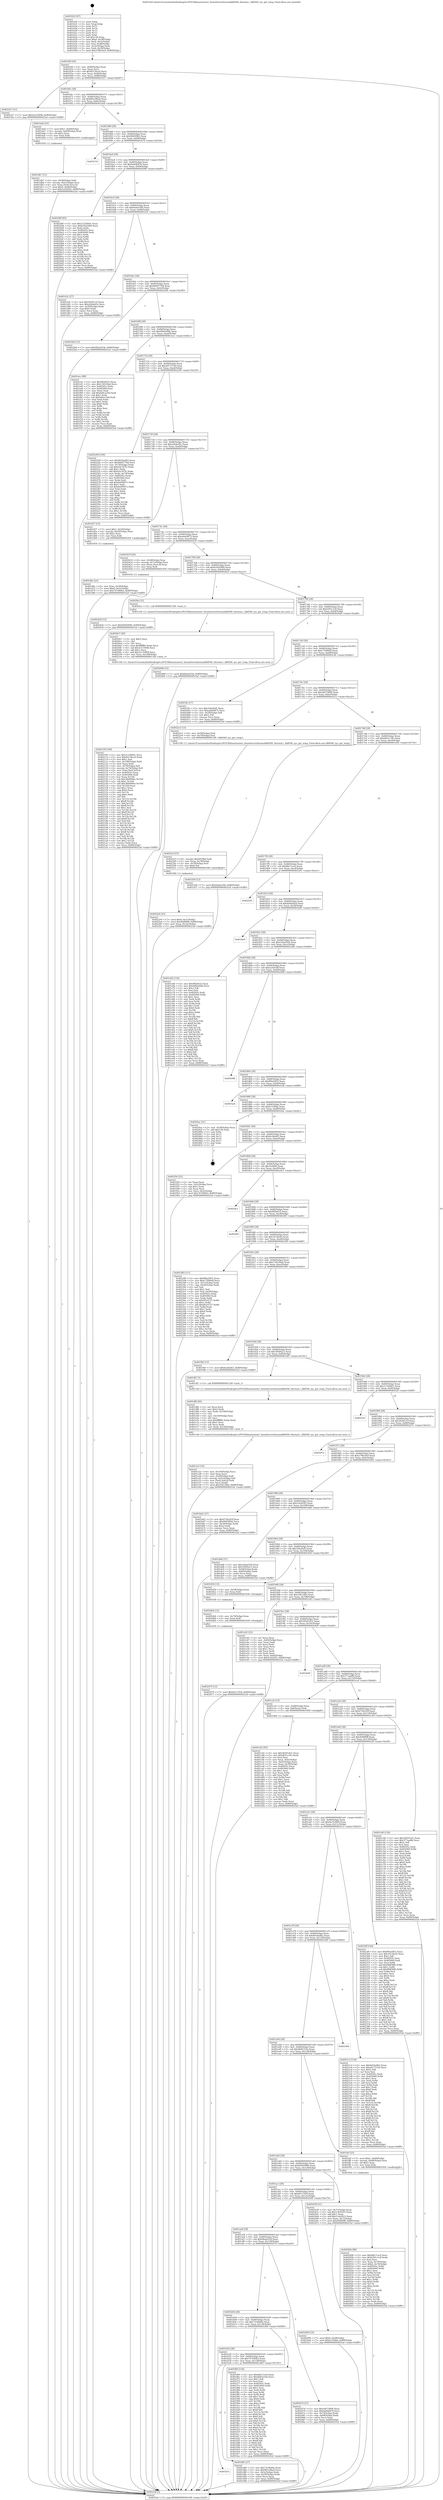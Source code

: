 digraph "0x401620" {
  label = "0x401620 (/mnt/c/Users/mathe/Desktop/tcc/POCII/binaries/extr_linuxdriversthermaldb8500_thermal.c_db8500_sys_get_temp_Final-ollvm.out::main(0))"
  labelloc = "t"
  node[shape=record]

  Entry [label="",width=0.3,height=0.3,shape=circle,fillcolor=black,style=filled]
  "0x40164f" [label="{
     0x40164f [29]\l
     | [instrs]\l
     &nbsp;&nbsp;0x40164f \<+3\>: mov -0x80(%rbp),%eax\l
     &nbsp;&nbsp;0x401652 \<+2\>: mov %eax,%ecx\l
     &nbsp;&nbsp;0x401654 \<+6\>: sub $0x8513bcc6,%ecx\l
     &nbsp;&nbsp;0x40165a \<+6\>: mov %eax,-0x84(%rbp)\l
     &nbsp;&nbsp;0x401660 \<+6\>: mov %ecx,-0x88(%rbp)\l
     &nbsp;&nbsp;0x401666 \<+6\>: je 00000000004021b7 \<main+0xb97\>\l
  }"]
  "0x4021b7" [label="{
     0x4021b7 [12]\l
     | [instrs]\l
     &nbsp;&nbsp;0x4021b7 \<+7\>: movl $0x4a353894,-0x80(%rbp)\l
     &nbsp;&nbsp;0x4021be \<+5\>: jmp 00000000004025af \<main+0xf8f\>\l
  }"]
  "0x40166c" [label="{
     0x40166c [28]\l
     | [instrs]\l
     &nbsp;&nbsp;0x40166c \<+5\>: jmp 0000000000401671 \<main+0x51\>\l
     &nbsp;&nbsp;0x401671 \<+6\>: mov -0x84(%rbp),%eax\l
     &nbsp;&nbsp;0x401677 \<+5\>: sub $0x881e9bed,%eax\l
     &nbsp;&nbsp;0x40167c \<+6\>: mov %eax,-0x8c(%rbp)\l
     &nbsp;&nbsp;0x401682 \<+6\>: je 0000000000401da0 \<main+0x780\>\l
  }"]
  Exit [label="",width=0.3,height=0.3,shape=circle,fillcolor=black,style=filled,peripheries=2]
  "0x401da0" [label="{
     0x401da0 [23]\l
     | [instrs]\l
     &nbsp;&nbsp;0x401da0 \<+7\>: movl $0x1,-0x60(%rbp)\l
     &nbsp;&nbsp;0x401da7 \<+4\>: movslq -0x60(%rbp),%rax\l
     &nbsp;&nbsp;0x401dab \<+4\>: shl $0x2,%rax\l
     &nbsp;&nbsp;0x401daf \<+3\>: mov %rax,%rdi\l
     &nbsp;&nbsp;0x401db2 \<+5\>: call 0000000000401050 \<malloc@plt\>\l
     | [calls]\l
     &nbsp;&nbsp;0x401050 \{1\} (unknown)\l
  }"]
  "0x401688" [label="{
     0x401688 [28]\l
     | [instrs]\l
     &nbsp;&nbsp;0x401688 \<+5\>: jmp 000000000040168d \<main+0x6d\>\l
     &nbsp;&nbsp;0x40168d \<+6\>: mov -0x84(%rbp),%eax\l
     &nbsp;&nbsp;0x401693 \<+5\>: sub $0x9045f962,%eax\l
     &nbsp;&nbsp;0x401698 \<+6\>: mov %eax,-0x90(%rbp)\l
     &nbsp;&nbsp;0x40169e \<+6\>: je 0000000000401b7d \<main+0x55d\>\l
  }"]
  "0x402470" [label="{
     0x402470 [12]\l
     | [instrs]\l
     &nbsp;&nbsp;0x402470 \<+7\>: movl $0x64137fc8,-0x80(%rbp)\l
     &nbsp;&nbsp;0x402477 \<+5\>: jmp 00000000004025af \<main+0xf8f\>\l
  }"]
  "0x401b7d" [label="{
     0x401b7d\l
  }", style=dashed]
  "0x4016a4" [label="{
     0x4016a4 [28]\l
     | [instrs]\l
     &nbsp;&nbsp;0x4016a4 \<+5\>: jmp 00000000004016a9 \<main+0x89\>\l
     &nbsp;&nbsp;0x4016a9 \<+6\>: mov -0x84(%rbp),%eax\l
     &nbsp;&nbsp;0x4016af \<+5\>: sub $0x9a69b876,%eax\l
     &nbsp;&nbsp;0x4016b4 \<+6\>: mov %eax,-0x94(%rbp)\l
     &nbsp;&nbsp;0x4016ba \<+6\>: je 000000000040208f \<main+0xa6f\>\l
  }"]
  "0x402464" [label="{
     0x402464 [12]\l
     | [instrs]\l
     &nbsp;&nbsp;0x402464 \<+4\>: mov -0x70(%rbp),%rax\l
     &nbsp;&nbsp;0x402468 \<+3\>: mov %rax,%rdi\l
     &nbsp;&nbsp;0x40246b \<+5\>: call 0000000000401030 \<free@plt\>\l
     | [calls]\l
     &nbsp;&nbsp;0x401030 \{1\} (unknown)\l
  }"]
  "0x40208f" [label="{
     0x40208f [83]\l
     | [instrs]\l
     &nbsp;&nbsp;0x40208f \<+5\>: mov $0x21320601,%eax\l
     &nbsp;&nbsp;0x402094 \<+5\>: mov $0xb18a5909,%ecx\l
     &nbsp;&nbsp;0x402099 \<+2\>: xor %edx,%edx\l
     &nbsp;&nbsp;0x40209b \<+7\>: mov 0x40505c,%esi\l
     &nbsp;&nbsp;0x4020a2 \<+7\>: mov 0x405060,%edi\l
     &nbsp;&nbsp;0x4020a9 \<+3\>: sub $0x1,%edx\l
     &nbsp;&nbsp;0x4020ac \<+3\>: mov %esi,%r8d\l
     &nbsp;&nbsp;0x4020af \<+3\>: add %edx,%r8d\l
     &nbsp;&nbsp;0x4020b2 \<+4\>: imul %r8d,%esi\l
     &nbsp;&nbsp;0x4020b6 \<+3\>: and $0x1,%esi\l
     &nbsp;&nbsp;0x4020b9 \<+3\>: cmp $0x0,%esi\l
     &nbsp;&nbsp;0x4020bc \<+4\>: sete %r9b\l
     &nbsp;&nbsp;0x4020c0 \<+3\>: cmp $0xa,%edi\l
     &nbsp;&nbsp;0x4020c3 \<+4\>: setl %r10b\l
     &nbsp;&nbsp;0x4020c7 \<+3\>: mov %r9b,%r11b\l
     &nbsp;&nbsp;0x4020ca \<+3\>: and %r10b,%r11b\l
     &nbsp;&nbsp;0x4020cd \<+3\>: xor %r10b,%r9b\l
     &nbsp;&nbsp;0x4020d0 \<+3\>: or %r9b,%r11b\l
     &nbsp;&nbsp;0x4020d3 \<+4\>: test $0x1,%r11b\l
     &nbsp;&nbsp;0x4020d7 \<+3\>: cmovne %ecx,%eax\l
     &nbsp;&nbsp;0x4020da \<+3\>: mov %eax,-0x80(%rbp)\l
     &nbsp;&nbsp;0x4020dd \<+5\>: jmp 00000000004025af \<main+0xf8f\>\l
  }"]
  "0x4016c0" [label="{
     0x4016c0 [28]\l
     | [instrs]\l
     &nbsp;&nbsp;0x4016c0 \<+5\>: jmp 00000000004016c5 \<main+0xa5\>\l
     &nbsp;&nbsp;0x4016c5 \<+6\>: mov -0x84(%rbp),%eax\l
     &nbsp;&nbsp;0x4016cb \<+5\>: sub $0x9adee500,%eax\l
     &nbsp;&nbsp;0x4016d0 \<+6\>: mov %eax,-0x98(%rbp)\l
     &nbsp;&nbsp;0x4016d6 \<+6\>: je 0000000000401d3c \<main+0x71c\>\l
  }"]
  "0x40242d" [label="{
     0x40242d [12]\l
     | [instrs]\l
     &nbsp;&nbsp;0x40242d \<+7\>: movl $0x60920990,-0x80(%rbp)\l
     &nbsp;&nbsp;0x402434 \<+5\>: jmp 00000000004025af \<main+0xf8f\>\l
  }"]
  "0x401d3c" [label="{
     0x401d3c [27]\l
     | [instrs]\l
     &nbsp;&nbsp;0x401d3c \<+5\>: mov $0x26281c1f,%eax\l
     &nbsp;&nbsp;0x401d41 \<+5\>: mov $0xa2b4ed5c,%ecx\l
     &nbsp;&nbsp;0x401d46 \<+3\>: mov -0x30(%rbp),%edx\l
     &nbsp;&nbsp;0x401d49 \<+3\>: cmp $0x0,%edx\l
     &nbsp;&nbsp;0x401d4c \<+3\>: cmove %ecx,%eax\l
     &nbsp;&nbsp;0x401d4f \<+3\>: mov %eax,-0x80(%rbp)\l
     &nbsp;&nbsp;0x401d52 \<+5\>: jmp 00000000004025af \<main+0xf8f\>\l
  }"]
  "0x4016dc" [label="{
     0x4016dc [28]\l
     | [instrs]\l
     &nbsp;&nbsp;0x4016dc \<+5\>: jmp 00000000004016e1 \<main+0xc1\>\l
     &nbsp;&nbsp;0x4016e1 \<+6\>: mov -0x84(%rbp),%eax\l
     &nbsp;&nbsp;0x4016e7 \<+5\>: sub $0x9d44776d,%eax\l
     &nbsp;&nbsp;0x4016ec \<+6\>: mov %eax,-0x9c(%rbp)\l
     &nbsp;&nbsp;0x4016f2 \<+6\>: je 00000000004022b6 \<main+0xc96\>\l
  }"]
  "0x4022e6" [label="{
     0x4022e6 [25]\l
     | [instrs]\l
     &nbsp;&nbsp;0x4022e6 \<+7\>: movl $0x0,-0x7c(%rbp)\l
     &nbsp;&nbsp;0x4022ed \<+7\>: movl $0x49d0f0ff,-0x80(%rbp)\l
     &nbsp;&nbsp;0x4022f4 \<+6\>: mov %eax,-0x14c(%rbp)\l
     &nbsp;&nbsp;0x4022fa \<+5\>: jmp 00000000004025af \<main+0xf8f\>\l
  }"]
  "0x4022b6" [label="{
     0x4022b6 [12]\l
     | [instrs]\l
     &nbsp;&nbsp;0x4022b6 \<+7\>: movl $0x68aa033d,-0x80(%rbp)\l
     &nbsp;&nbsp;0x4022bd \<+5\>: jmp 00000000004025af \<main+0xf8f\>\l
  }"]
  "0x4016f8" [label="{
     0x4016f8 [28]\l
     | [instrs]\l
     &nbsp;&nbsp;0x4016f8 \<+5\>: jmp 00000000004016fd \<main+0xdd\>\l
     &nbsp;&nbsp;0x4016fd \<+6\>: mov -0x84(%rbp),%eax\l
     &nbsp;&nbsp;0x401703 \<+5\>: sub $0x9d92e60b,%eax\l
     &nbsp;&nbsp;0x401708 \<+6\>: mov %eax,-0xa0(%rbp)\l
     &nbsp;&nbsp;0x40170e \<+6\>: je 0000000000401eec \<main+0x8cc\>\l
  }"]
  "0x4022cf" [label="{
     0x4022cf [23]\l
     | [instrs]\l
     &nbsp;&nbsp;0x4022cf \<+10\>: movabs $0x4030b6,%rdi\l
     &nbsp;&nbsp;0x4022d9 \<+3\>: mov %eax,-0x78(%rbp)\l
     &nbsp;&nbsp;0x4022dc \<+3\>: mov -0x78(%rbp),%esi\l
     &nbsp;&nbsp;0x4022df \<+2\>: mov $0x0,%al\l
     &nbsp;&nbsp;0x4022e1 \<+5\>: call 0000000000401040 \<printf@plt\>\l
     | [calls]\l
     &nbsp;&nbsp;0x401040 \{1\} (unknown)\l
  }"]
  "0x401eec" [label="{
     0x401eec [88]\l
     | [instrs]\l
     &nbsp;&nbsp;0x401eec \<+5\>: mov $0x9826432,%eax\l
     &nbsp;&nbsp;0x401ef1 \<+5\>: mov $0x134530ad,%ecx\l
     &nbsp;&nbsp;0x401ef6 \<+7\>: mov 0x40505c,%edx\l
     &nbsp;&nbsp;0x401efd \<+7\>: mov 0x405060,%esi\l
     &nbsp;&nbsp;0x401f04 \<+2\>: mov %edx,%edi\l
     &nbsp;&nbsp;0x401f06 \<+6\>: add $0xb44ce24d,%edi\l
     &nbsp;&nbsp;0x401f0c \<+3\>: sub $0x1,%edi\l
     &nbsp;&nbsp;0x401f0f \<+6\>: sub $0xb44ce24d,%edi\l
     &nbsp;&nbsp;0x401f15 \<+3\>: imul %edi,%edx\l
     &nbsp;&nbsp;0x401f18 \<+3\>: and $0x1,%edx\l
     &nbsp;&nbsp;0x401f1b \<+3\>: cmp $0x0,%edx\l
     &nbsp;&nbsp;0x401f1e \<+4\>: sete %r8b\l
     &nbsp;&nbsp;0x401f22 \<+3\>: cmp $0xa,%esi\l
     &nbsp;&nbsp;0x401f25 \<+4\>: setl %r9b\l
     &nbsp;&nbsp;0x401f29 \<+3\>: mov %r8b,%r10b\l
     &nbsp;&nbsp;0x401f2c \<+3\>: and %r9b,%r10b\l
     &nbsp;&nbsp;0x401f2f \<+3\>: xor %r9b,%r8b\l
     &nbsp;&nbsp;0x401f32 \<+3\>: or %r8b,%r10b\l
     &nbsp;&nbsp;0x401f35 \<+4\>: test $0x1,%r10b\l
     &nbsp;&nbsp;0x401f39 \<+3\>: cmovne %ecx,%eax\l
     &nbsp;&nbsp;0x401f3c \<+3\>: mov %eax,-0x80(%rbp)\l
     &nbsp;&nbsp;0x401f3f \<+5\>: jmp 00000000004025af \<main+0xf8f\>\l
  }"]
  "0x401714" [label="{
     0x401714 [28]\l
     | [instrs]\l
     &nbsp;&nbsp;0x401714 \<+5\>: jmp 0000000000401719 \<main+0xf9\>\l
     &nbsp;&nbsp;0x401719 \<+6\>: mov -0x84(%rbp),%eax\l
     &nbsp;&nbsp;0x40171f \<+5\>: sub $0xa01737a0,%eax\l
     &nbsp;&nbsp;0x401724 \<+6\>: mov %eax,-0xa4(%rbp)\l
     &nbsp;&nbsp;0x40172a \<+6\>: je 0000000000402249 \<main+0xc29\>\l
  }"]
  "0x40210f" [label="{
     0x40210f [168]\l
     | [instrs]\l
     &nbsp;&nbsp;0x40210f \<+5\>: mov $0x21320601,%ecx\l
     &nbsp;&nbsp;0x402114 \<+5\>: mov $0x8513bcc6,%edx\l
     &nbsp;&nbsp;0x402119 \<+3\>: mov $0x1,%sil\l
     &nbsp;&nbsp;0x40211c \<+6\>: mov -0x148(%rbp),%edi\l
     &nbsp;&nbsp;0x402122 \<+3\>: imul %eax,%edi\l
     &nbsp;&nbsp;0x402125 \<+4\>: mov -0x70(%rbp),%r8\l
     &nbsp;&nbsp;0x402129 \<+4\>: movslq -0x74(%rbp),%r9\l
     &nbsp;&nbsp;0x40212d \<+4\>: mov %edi,(%r8,%r9,4)\l
     &nbsp;&nbsp;0x402131 \<+7\>: mov 0x40505c,%eax\l
     &nbsp;&nbsp;0x402138 \<+7\>: mov 0x405060,%edi\l
     &nbsp;&nbsp;0x40213f \<+3\>: mov %eax,%r10d\l
     &nbsp;&nbsp;0x402142 \<+7\>: sub $0x3bb9066e,%r10d\l
     &nbsp;&nbsp;0x402149 \<+4\>: sub $0x1,%r10d\l
     &nbsp;&nbsp;0x40214d \<+7\>: add $0x3bb9066e,%r10d\l
     &nbsp;&nbsp;0x402154 \<+4\>: imul %r10d,%eax\l
     &nbsp;&nbsp;0x402158 \<+3\>: and $0x1,%eax\l
     &nbsp;&nbsp;0x40215b \<+3\>: cmp $0x0,%eax\l
     &nbsp;&nbsp;0x40215e \<+4\>: sete %r11b\l
     &nbsp;&nbsp;0x402162 \<+3\>: cmp $0xa,%edi\l
     &nbsp;&nbsp;0x402165 \<+3\>: setl %bl\l
     &nbsp;&nbsp;0x402168 \<+3\>: mov %r11b,%r14b\l
     &nbsp;&nbsp;0x40216b \<+4\>: xor $0xff,%r14b\l
     &nbsp;&nbsp;0x40216f \<+3\>: mov %bl,%r15b\l
     &nbsp;&nbsp;0x402172 \<+4\>: xor $0xff,%r15b\l
     &nbsp;&nbsp;0x402176 \<+4\>: xor $0x1,%sil\l
     &nbsp;&nbsp;0x40217a \<+3\>: mov %r14b,%r12b\l
     &nbsp;&nbsp;0x40217d \<+4\>: and $0xff,%r12b\l
     &nbsp;&nbsp;0x402181 \<+3\>: and %sil,%r11b\l
     &nbsp;&nbsp;0x402184 \<+3\>: mov %r15b,%r13b\l
     &nbsp;&nbsp;0x402187 \<+4\>: and $0xff,%r13b\l
     &nbsp;&nbsp;0x40218b \<+3\>: and %sil,%bl\l
     &nbsp;&nbsp;0x40218e \<+3\>: or %r11b,%r12b\l
     &nbsp;&nbsp;0x402191 \<+3\>: or %bl,%r13b\l
     &nbsp;&nbsp;0x402194 \<+3\>: xor %r13b,%r12b\l
     &nbsp;&nbsp;0x402197 \<+3\>: or %r15b,%r14b\l
     &nbsp;&nbsp;0x40219a \<+4\>: xor $0xff,%r14b\l
     &nbsp;&nbsp;0x40219e \<+4\>: or $0x1,%sil\l
     &nbsp;&nbsp;0x4021a2 \<+3\>: and %sil,%r14b\l
     &nbsp;&nbsp;0x4021a5 \<+3\>: or %r14b,%r12b\l
     &nbsp;&nbsp;0x4021a8 \<+4\>: test $0x1,%r12b\l
     &nbsp;&nbsp;0x4021ac \<+3\>: cmovne %edx,%ecx\l
     &nbsp;&nbsp;0x4021af \<+3\>: mov %ecx,-0x80(%rbp)\l
     &nbsp;&nbsp;0x4021b2 \<+5\>: jmp 00000000004025af \<main+0xf8f\>\l
  }"]
  "0x402249" [label="{
     0x402249 [109]\l
     | [instrs]\l
     &nbsp;&nbsp;0x402249 \<+5\>: mov $0x4b54a9b2,%eax\l
     &nbsp;&nbsp;0x40224e \<+5\>: mov $0x9d44776d,%ecx\l
     &nbsp;&nbsp;0x402253 \<+3\>: mov -0x74(%rbp),%edx\l
     &nbsp;&nbsp;0x402256 \<+6\>: sub $0x43a767fc,%edx\l
     &nbsp;&nbsp;0x40225c \<+3\>: add $0x1,%edx\l
     &nbsp;&nbsp;0x40225f \<+6\>: add $0x43a767fc,%edx\l
     &nbsp;&nbsp;0x402265 \<+3\>: mov %edx,-0x74(%rbp)\l
     &nbsp;&nbsp;0x402268 \<+7\>: mov 0x40505c,%edx\l
     &nbsp;&nbsp;0x40226f \<+7\>: mov 0x405060,%esi\l
     &nbsp;&nbsp;0x402276 \<+2\>: mov %edx,%edi\l
     &nbsp;&nbsp;0x402278 \<+6\>: add $0xde49047c,%edi\l
     &nbsp;&nbsp;0x40227e \<+3\>: sub $0x1,%edi\l
     &nbsp;&nbsp;0x402281 \<+6\>: sub $0xde49047c,%edi\l
     &nbsp;&nbsp;0x402287 \<+3\>: imul %edi,%edx\l
     &nbsp;&nbsp;0x40228a \<+3\>: and $0x1,%edx\l
     &nbsp;&nbsp;0x40228d \<+3\>: cmp $0x0,%edx\l
     &nbsp;&nbsp;0x402290 \<+4\>: sete %r8b\l
     &nbsp;&nbsp;0x402294 \<+3\>: cmp $0xa,%esi\l
     &nbsp;&nbsp;0x402297 \<+4\>: setl %r9b\l
     &nbsp;&nbsp;0x40229b \<+3\>: mov %r8b,%r10b\l
     &nbsp;&nbsp;0x40229e \<+3\>: and %r9b,%r10b\l
     &nbsp;&nbsp;0x4022a1 \<+3\>: xor %r9b,%r8b\l
     &nbsp;&nbsp;0x4022a4 \<+3\>: or %r8b,%r10b\l
     &nbsp;&nbsp;0x4022a7 \<+4\>: test $0x1,%r10b\l
     &nbsp;&nbsp;0x4022ab \<+3\>: cmovne %ecx,%eax\l
     &nbsp;&nbsp;0x4022ae \<+3\>: mov %eax,-0x80(%rbp)\l
     &nbsp;&nbsp;0x4022b1 \<+5\>: jmp 00000000004025af \<main+0xf8f\>\l
  }"]
  "0x401730" [label="{
     0x401730 [28]\l
     | [instrs]\l
     &nbsp;&nbsp;0x401730 \<+5\>: jmp 0000000000401735 \<main+0x115\>\l
     &nbsp;&nbsp;0x401735 \<+6\>: mov -0x84(%rbp),%eax\l
     &nbsp;&nbsp;0x40173b \<+5\>: sub $0xa2b4ed5c,%eax\l
     &nbsp;&nbsp;0x401740 \<+6\>: mov %eax,-0xa8(%rbp)\l
     &nbsp;&nbsp;0x401746 \<+6\>: je 0000000000401d57 \<main+0x737\>\l
  }"]
  "0x4020e7" [label="{
     0x4020e7 [40]\l
     | [instrs]\l
     &nbsp;&nbsp;0x4020e7 \<+5\>: mov $0x2,%ecx\l
     &nbsp;&nbsp;0x4020ec \<+1\>: cltd\l
     &nbsp;&nbsp;0x4020ed \<+2\>: idiv %ecx\l
     &nbsp;&nbsp;0x4020ef \<+6\>: imul $0xfffffffe,%edx,%ecx\l
     &nbsp;&nbsp;0x4020f5 \<+6\>: sub $0x3c110468,%ecx\l
     &nbsp;&nbsp;0x4020fb \<+3\>: add $0x1,%ecx\l
     &nbsp;&nbsp;0x4020fe \<+6\>: add $0x3c110468,%ecx\l
     &nbsp;&nbsp;0x402104 \<+6\>: mov %ecx,-0x148(%rbp)\l
     &nbsp;&nbsp;0x40210a \<+5\>: call 0000000000401160 \<next_i\>\l
     | [calls]\l
     &nbsp;&nbsp;0x401160 \{1\} (/mnt/c/Users/mathe/Desktop/tcc/POCII/binaries/extr_linuxdriversthermaldb8500_thermal.c_db8500_sys_get_temp_Final-ollvm.out::next_i)\l
  }"]
  "0x401d57" [label="{
     0x401d57 [23]\l
     | [instrs]\l
     &nbsp;&nbsp;0x401d57 \<+7\>: movl $0x1,-0x50(%rbp)\l
     &nbsp;&nbsp;0x401d5e \<+4\>: movslq -0x50(%rbp),%rax\l
     &nbsp;&nbsp;0x401d62 \<+4\>: shl $0x3,%rax\l
     &nbsp;&nbsp;0x401d66 \<+3\>: mov %rax,%rdi\l
     &nbsp;&nbsp;0x401d69 \<+5\>: call 0000000000401050 \<malloc@plt\>\l
     | [calls]\l
     &nbsp;&nbsp;0x401050 \{1\} (unknown)\l
  }"]
  "0x40174c" [label="{
     0x40174c [28]\l
     | [instrs]\l
     &nbsp;&nbsp;0x40174c \<+5\>: jmp 0000000000401751 \<main+0x131\>\l
     &nbsp;&nbsp;0x401751 \<+6\>: mov -0x84(%rbp),%eax\l
     &nbsp;&nbsp;0x401757 \<+5\>: sub $0xa4de9875,%eax\l
     &nbsp;&nbsp;0x40175c \<+6\>: mov %eax,-0xac(%rbp)\l
     &nbsp;&nbsp;0x401762 \<+6\>: je 0000000000402419 \<main+0xdf9\>\l
  }"]
  "0x402006" [label="{
     0x402006 [98]\l
     | [instrs]\l
     &nbsp;&nbsp;0x402006 \<+5\>: mov $0xd8a71ec4,%ecx\l
     &nbsp;&nbsp;0x40200b \<+5\>: mov $0xb301c1c8,%edx\l
     &nbsp;&nbsp;0x402010 \<+2\>: xor %esi,%esi\l
     &nbsp;&nbsp;0x402012 \<+4\>: mov %rax,-0x70(%rbp)\l
     &nbsp;&nbsp;0x402016 \<+7\>: movl $0x0,-0x74(%rbp)\l
     &nbsp;&nbsp;0x40201d \<+8\>: mov 0x40505c,%r8d\l
     &nbsp;&nbsp;0x402025 \<+8\>: mov 0x405060,%r9d\l
     &nbsp;&nbsp;0x40202d \<+3\>: sub $0x1,%esi\l
     &nbsp;&nbsp;0x402030 \<+3\>: mov %r8d,%r10d\l
     &nbsp;&nbsp;0x402033 \<+3\>: add %esi,%r10d\l
     &nbsp;&nbsp;0x402036 \<+4\>: imul %r10d,%r8d\l
     &nbsp;&nbsp;0x40203a \<+4\>: and $0x1,%r8d\l
     &nbsp;&nbsp;0x40203e \<+4\>: cmp $0x0,%r8d\l
     &nbsp;&nbsp;0x402042 \<+4\>: sete %r11b\l
     &nbsp;&nbsp;0x402046 \<+4\>: cmp $0xa,%r9d\l
     &nbsp;&nbsp;0x40204a \<+3\>: setl %bl\l
     &nbsp;&nbsp;0x40204d \<+3\>: mov %r11b,%r14b\l
     &nbsp;&nbsp;0x402050 \<+3\>: and %bl,%r14b\l
     &nbsp;&nbsp;0x402053 \<+3\>: xor %bl,%r11b\l
     &nbsp;&nbsp;0x402056 \<+3\>: or %r11b,%r14b\l
     &nbsp;&nbsp;0x402059 \<+4\>: test $0x1,%r14b\l
     &nbsp;&nbsp;0x40205d \<+3\>: cmovne %edx,%ecx\l
     &nbsp;&nbsp;0x402060 \<+3\>: mov %ecx,-0x80(%rbp)\l
     &nbsp;&nbsp;0x402063 \<+5\>: jmp 00000000004025af \<main+0xf8f\>\l
  }"]
  "0x402419" [label="{
     0x402419 [20]\l
     | [instrs]\l
     &nbsp;&nbsp;0x402419 \<+4\>: mov -0x58(%rbp),%rax\l
     &nbsp;&nbsp;0x40241d \<+4\>: movslq -0x7c(%rbp),%rcx\l
     &nbsp;&nbsp;0x402421 \<+4\>: mov (%rax,%rcx,8),%rax\l
     &nbsp;&nbsp;0x402425 \<+3\>: mov %rax,%rdi\l
     &nbsp;&nbsp;0x402428 \<+5\>: call 0000000000401030 \<free@plt\>\l
     | [calls]\l
     &nbsp;&nbsp;0x401030 \{1\} (unknown)\l
  }"]
  "0x401768" [label="{
     0x401768 [28]\l
     | [instrs]\l
     &nbsp;&nbsp;0x401768 \<+5\>: jmp 000000000040176d \<main+0x14d\>\l
     &nbsp;&nbsp;0x40176d \<+6\>: mov -0x84(%rbp),%eax\l
     &nbsp;&nbsp;0x401773 \<+5\>: sub $0xb18a5909,%eax\l
     &nbsp;&nbsp;0x401778 \<+6\>: mov %eax,-0xb0(%rbp)\l
     &nbsp;&nbsp;0x40177e \<+6\>: je 00000000004020e2 \<main+0xac2\>\l
  }"]
  "0x401e22" [label="{
     0x401e22 [35]\l
     | [instrs]\l
     &nbsp;&nbsp;0x401e22 \<+6\>: mov -0x144(%rbp),%ecx\l
     &nbsp;&nbsp;0x401e28 \<+3\>: imul %eax,%ecx\l
     &nbsp;&nbsp;0x401e2b \<+4\>: mov -0x58(%rbp),%rdi\l
     &nbsp;&nbsp;0x401e2f \<+4\>: movslq -0x5c(%rbp),%r8\l
     &nbsp;&nbsp;0x401e33 \<+4\>: mov (%rdi,%r8,8),%rdi\l
     &nbsp;&nbsp;0x401e37 \<+2\>: mov %ecx,(%rdi)\l
     &nbsp;&nbsp;0x401e39 \<+7\>: movl $0x33b15fbe,-0x80(%rbp)\l
     &nbsp;&nbsp;0x401e40 \<+5\>: jmp 00000000004025af \<main+0xf8f\>\l
  }"]
  "0x4020e2" [label="{
     0x4020e2 [5]\l
     | [instrs]\l
     &nbsp;&nbsp;0x4020e2 \<+5\>: call 0000000000401160 \<next_i\>\l
     | [calls]\l
     &nbsp;&nbsp;0x401160 \{1\} (/mnt/c/Users/mathe/Desktop/tcc/POCII/binaries/extr_linuxdriversthermaldb8500_thermal.c_db8500_sys_get_temp_Final-ollvm.out::next_i)\l
  }"]
  "0x401784" [label="{
     0x401784 [28]\l
     | [instrs]\l
     &nbsp;&nbsp;0x401784 \<+5\>: jmp 0000000000401789 \<main+0x169\>\l
     &nbsp;&nbsp;0x401789 \<+6\>: mov -0x84(%rbp),%eax\l
     &nbsp;&nbsp;0x40178f \<+5\>: sub $0xb301c1c8,%eax\l
     &nbsp;&nbsp;0x401794 \<+6\>: mov %eax,-0xb4(%rbp)\l
     &nbsp;&nbsp;0x40179a \<+6\>: je 0000000000402068 \<main+0xa48\>\l
  }"]
  "0x401df6" [label="{
     0x401df6 [44]\l
     | [instrs]\l
     &nbsp;&nbsp;0x401df6 \<+2\>: xor %ecx,%ecx\l
     &nbsp;&nbsp;0x401df8 \<+5\>: mov $0x2,%edx\l
     &nbsp;&nbsp;0x401dfd \<+6\>: mov %edx,-0x140(%rbp)\l
     &nbsp;&nbsp;0x401e03 \<+1\>: cltd\l
     &nbsp;&nbsp;0x401e04 \<+6\>: mov -0x140(%rbp),%esi\l
     &nbsp;&nbsp;0x401e0a \<+2\>: idiv %esi\l
     &nbsp;&nbsp;0x401e0c \<+6\>: imul $0xfffffffe,%edx,%edx\l
     &nbsp;&nbsp;0x401e12 \<+3\>: sub $0x1,%ecx\l
     &nbsp;&nbsp;0x401e15 \<+2\>: sub %ecx,%edx\l
     &nbsp;&nbsp;0x401e17 \<+6\>: mov %edx,-0x144(%rbp)\l
     &nbsp;&nbsp;0x401e1d \<+5\>: call 0000000000401160 \<next_i\>\l
     | [calls]\l
     &nbsp;&nbsp;0x401160 \{1\} (/mnt/c/Users/mathe/Desktop/tcc/POCII/binaries/extr_linuxdriversthermaldb8500_thermal.c_db8500_sys_get_temp_Final-ollvm.out::next_i)\l
  }"]
  "0x402068" [label="{
     0x402068 [12]\l
     | [instrs]\l
     &nbsp;&nbsp;0x402068 \<+7\>: movl $0x68aa033d,-0x80(%rbp)\l
     &nbsp;&nbsp;0x40206f \<+5\>: jmp 00000000004025af \<main+0xf8f\>\l
  }"]
  "0x4017a0" [label="{
     0x4017a0 [28]\l
     | [instrs]\l
     &nbsp;&nbsp;0x4017a0 \<+5\>: jmp 00000000004017a5 \<main+0x185\>\l
     &nbsp;&nbsp;0x4017a5 \<+6\>: mov -0x84(%rbp),%eax\l
     &nbsp;&nbsp;0x4017ab \<+5\>: sub $0xc75f40d9,%eax\l
     &nbsp;&nbsp;0x4017b0 \<+6\>: mov %eax,-0xb8(%rbp)\l
     &nbsp;&nbsp;0x4017b6 \<+6\>: je 00000000004023fe \<main+0xdde\>\l
  }"]
  "0x401db7" [label="{
     0x401db7 [31]\l
     | [instrs]\l
     &nbsp;&nbsp;0x401db7 \<+4\>: mov -0x58(%rbp),%rdi\l
     &nbsp;&nbsp;0x401dbb \<+4\>: movslq -0x5c(%rbp),%rcx\l
     &nbsp;&nbsp;0x401dbf \<+4\>: mov %rax,(%rdi,%rcx,8)\l
     &nbsp;&nbsp;0x401dc3 \<+7\>: movl $0x0,-0x64(%rbp)\l
     &nbsp;&nbsp;0x401dca \<+7\>: movl $0x2c42d5f2,-0x80(%rbp)\l
     &nbsp;&nbsp;0x401dd1 \<+5\>: jmp 00000000004025af \<main+0xf8f\>\l
  }"]
  "0x4023fe" [label="{
     0x4023fe [27]\l
     | [instrs]\l
     &nbsp;&nbsp;0x4023fe \<+5\>: mov $0x326a9ef5,%eax\l
     &nbsp;&nbsp;0x402403 \<+5\>: mov $0xa4de9875,%ecx\l
     &nbsp;&nbsp;0x402408 \<+3\>: mov -0x29(%rbp),%dl\l
     &nbsp;&nbsp;0x40240b \<+3\>: test $0x1,%dl\l
     &nbsp;&nbsp;0x40240e \<+3\>: cmovne %ecx,%eax\l
     &nbsp;&nbsp;0x402411 \<+3\>: mov %eax,-0x80(%rbp)\l
     &nbsp;&nbsp;0x402414 \<+5\>: jmp 00000000004025af \<main+0xf8f\>\l
  }"]
  "0x4017bc" [label="{
     0x4017bc [28]\l
     | [instrs]\l
     &nbsp;&nbsp;0x4017bc \<+5\>: jmp 00000000004017c1 \<main+0x1a1\>\l
     &nbsp;&nbsp;0x4017c1 \<+6\>: mov -0x84(%rbp),%eax\l
     &nbsp;&nbsp;0x4017c7 \<+5\>: sub $0xcb673898,%eax\l
     &nbsp;&nbsp;0x4017cc \<+6\>: mov %eax,-0xbc(%rbp)\l
     &nbsp;&nbsp;0x4017d2 \<+6\>: je 00000000004022c2 \<main+0xca2\>\l
  }"]
  "0x401b3c" [label="{
     0x401b3c\l
  }", style=dashed]
  "0x4022c2" [label="{
     0x4022c2 [13]\l
     | [instrs]\l
     &nbsp;&nbsp;0x4022c2 \<+4\>: mov -0x58(%rbp),%rdi\l
     &nbsp;&nbsp;0x4022c6 \<+4\>: mov -0x70(%rbp),%rsi\l
     &nbsp;&nbsp;0x4022ca \<+5\>: call 00000000004015f0 \<db8500_sys_get_temp\>\l
     | [calls]\l
     &nbsp;&nbsp;0x4015f0 \{1\} (/mnt/c/Users/mathe/Desktop/tcc/POCII/binaries/extr_linuxdriversthermaldb8500_thermal.c_db8500_sys_get_temp_Final-ollvm.out::db8500_sys_get_temp)\l
  }"]
  "0x4017d8" [label="{
     0x4017d8 [28]\l
     | [instrs]\l
     &nbsp;&nbsp;0x4017d8 \<+5\>: jmp 00000000004017dd \<main+0x1bd\>\l
     &nbsp;&nbsp;0x4017dd \<+6\>: mov -0x84(%rbp),%eax\l
     &nbsp;&nbsp;0x4017e3 \<+5\>: sub $0xd631c18c,%eax\l
     &nbsp;&nbsp;0x4017e8 \<+6\>: mov %eax,-0xc0(%rbp)\l
     &nbsp;&nbsp;0x4017ee \<+6\>: je 0000000000401d30 \<main+0x710\>\l
  }"]
  "0x401d85" [label="{
     0x401d85 [27]\l
     | [instrs]\l
     &nbsp;&nbsp;0x401d85 \<+5\>: mov $0x73c96d0a,%eax\l
     &nbsp;&nbsp;0x401d8a \<+5\>: mov $0x881e9bed,%ecx\l
     &nbsp;&nbsp;0x401d8f \<+3\>: mov -0x5c(%rbp),%edx\l
     &nbsp;&nbsp;0x401d92 \<+3\>: cmp -0x50(%rbp),%edx\l
     &nbsp;&nbsp;0x401d95 \<+3\>: cmovl %ecx,%eax\l
     &nbsp;&nbsp;0x401d98 \<+3\>: mov %eax,-0x80(%rbp)\l
     &nbsp;&nbsp;0x401d9b \<+5\>: jmp 00000000004025af \<main+0xf8f\>\l
  }"]
  "0x401d30" [label="{
     0x401d30 [12]\l
     | [instrs]\l
     &nbsp;&nbsp;0x401d30 \<+7\>: movl $0x9adee500,-0x80(%rbp)\l
     &nbsp;&nbsp;0x401d37 \<+5\>: jmp 00000000004025af \<main+0xf8f\>\l
  }"]
  "0x4017f4" [label="{
     0x4017f4 [28]\l
     | [instrs]\l
     &nbsp;&nbsp;0x4017f4 \<+5\>: jmp 00000000004017f9 \<main+0x1d9\>\l
     &nbsp;&nbsp;0x4017f9 \<+6\>: mov -0x84(%rbp),%eax\l
     &nbsp;&nbsp;0x4017ff \<+5\>: sub $0xd8a71ec4,%eax\l
     &nbsp;&nbsp;0x401804 \<+6\>: mov %eax,-0xc4(%rbp)\l
     &nbsp;&nbsp;0x40180a \<+6\>: je 0000000000402501 \<main+0xee1\>\l
  }"]
  "0x401b20" [label="{
     0x401b20 [28]\l
     | [instrs]\l
     &nbsp;&nbsp;0x401b20 \<+5\>: jmp 0000000000401b25 \<main+0x505\>\l
     &nbsp;&nbsp;0x401b25 \<+6\>: mov -0x84(%rbp),%eax\l
     &nbsp;&nbsp;0x401b2b \<+5\>: sub $0x747440b3,%eax\l
     &nbsp;&nbsp;0x401b30 \<+6\>: mov %eax,-0x138(%rbp)\l
     &nbsp;&nbsp;0x401b36 \<+6\>: je 0000000000401d85 \<main+0x765\>\l
  }"]
  "0x402501" [label="{
     0x402501\l
  }", style=dashed]
  "0x401810" [label="{
     0x401810 [28]\l
     | [instrs]\l
     &nbsp;&nbsp;0x401810 \<+5\>: jmp 0000000000401815 \<main+0x1f5\>\l
     &nbsp;&nbsp;0x401815 \<+6\>: mov -0x84(%rbp),%eax\l
     &nbsp;&nbsp;0x40181b \<+5\>: sub $0xdab9ad2d,%eax\l
     &nbsp;&nbsp;0x401820 \<+6\>: mov %eax,-0xc8(%rbp)\l
     &nbsp;&nbsp;0x401826 \<+6\>: je 0000000000401bd5 \<main+0x5b5\>\l
  }"]
  "0x401f69" [label="{
     0x401f69 [134]\l
     | [instrs]\l
     &nbsp;&nbsp;0x401f69 \<+5\>: mov $0xd8a71ec4,%eax\l
     &nbsp;&nbsp;0x401f6e \<+5\>: mov $0x4b82310e,%ecx\l
     &nbsp;&nbsp;0x401f73 \<+2\>: mov $0x1,%dl\l
     &nbsp;&nbsp;0x401f75 \<+2\>: xor %esi,%esi\l
     &nbsp;&nbsp;0x401f77 \<+7\>: mov 0x40505c,%edi\l
     &nbsp;&nbsp;0x401f7e \<+8\>: mov 0x405060,%r8d\l
     &nbsp;&nbsp;0x401f86 \<+3\>: sub $0x1,%esi\l
     &nbsp;&nbsp;0x401f89 \<+3\>: mov %edi,%r9d\l
     &nbsp;&nbsp;0x401f8c \<+3\>: add %esi,%r9d\l
     &nbsp;&nbsp;0x401f8f \<+4\>: imul %r9d,%edi\l
     &nbsp;&nbsp;0x401f93 \<+3\>: and $0x1,%edi\l
     &nbsp;&nbsp;0x401f96 \<+3\>: cmp $0x0,%edi\l
     &nbsp;&nbsp;0x401f99 \<+4\>: sete %r10b\l
     &nbsp;&nbsp;0x401f9d \<+4\>: cmp $0xa,%r8d\l
     &nbsp;&nbsp;0x401fa1 \<+4\>: setl %r11b\l
     &nbsp;&nbsp;0x401fa5 \<+3\>: mov %r10b,%bl\l
     &nbsp;&nbsp;0x401fa8 \<+3\>: xor $0xff,%bl\l
     &nbsp;&nbsp;0x401fab \<+3\>: mov %r11b,%r14b\l
     &nbsp;&nbsp;0x401fae \<+4\>: xor $0xff,%r14b\l
     &nbsp;&nbsp;0x401fb2 \<+3\>: xor $0x0,%dl\l
     &nbsp;&nbsp;0x401fb5 \<+3\>: mov %bl,%r15b\l
     &nbsp;&nbsp;0x401fb8 \<+4\>: and $0x0,%r15b\l
     &nbsp;&nbsp;0x401fbc \<+3\>: and %dl,%r10b\l
     &nbsp;&nbsp;0x401fbf \<+3\>: mov %r14b,%r12b\l
     &nbsp;&nbsp;0x401fc2 \<+4\>: and $0x0,%r12b\l
     &nbsp;&nbsp;0x401fc6 \<+3\>: and %dl,%r11b\l
     &nbsp;&nbsp;0x401fc9 \<+3\>: or %r10b,%r15b\l
     &nbsp;&nbsp;0x401fcc \<+3\>: or %r11b,%r12b\l
     &nbsp;&nbsp;0x401fcf \<+3\>: xor %r12b,%r15b\l
     &nbsp;&nbsp;0x401fd2 \<+3\>: or %r14b,%bl\l
     &nbsp;&nbsp;0x401fd5 \<+3\>: xor $0xff,%bl\l
     &nbsp;&nbsp;0x401fd8 \<+3\>: or $0x0,%dl\l
     &nbsp;&nbsp;0x401fdb \<+2\>: and %dl,%bl\l
     &nbsp;&nbsp;0x401fdd \<+3\>: or %bl,%r15b\l
     &nbsp;&nbsp;0x401fe0 \<+4\>: test $0x1,%r15b\l
     &nbsp;&nbsp;0x401fe4 \<+3\>: cmovne %ecx,%eax\l
     &nbsp;&nbsp;0x401fe7 \<+3\>: mov %eax,-0x80(%rbp)\l
     &nbsp;&nbsp;0x401fea \<+5\>: jmp 00000000004025af \<main+0xf8f\>\l
  }"]
  "0x401bd5" [label="{
     0x401bd5\l
  }", style=dashed]
  "0x40182c" [label="{
     0x40182c [28]\l
     | [instrs]\l
     &nbsp;&nbsp;0x40182c \<+5\>: jmp 0000000000401831 \<main+0x211\>\l
     &nbsp;&nbsp;0x401831 \<+6\>: mov -0x84(%rbp),%eax\l
     &nbsp;&nbsp;0x401837 \<+5\>: sub $0xe26ad329,%eax\l
     &nbsp;&nbsp;0x40183c \<+6\>: mov %eax,-0xcc(%rbp)\l
     &nbsp;&nbsp;0x401842 \<+6\>: je 0000000000401e66 \<main+0x846\>\l
  }"]
  "0x401b04" [label="{
     0x401b04 [28]\l
     | [instrs]\l
     &nbsp;&nbsp;0x401b04 \<+5\>: jmp 0000000000401b09 \<main+0x4e9\>\l
     &nbsp;&nbsp;0x401b09 \<+6\>: mov -0x84(%rbp),%eax\l
     &nbsp;&nbsp;0x401b0f \<+5\>: sub $0x73c96d0a,%eax\l
     &nbsp;&nbsp;0x401b14 \<+6\>: mov %eax,-0x134(%rbp)\l
     &nbsp;&nbsp;0x401b1a \<+6\>: je 0000000000401f69 \<main+0x949\>\l
  }"]
  "0x401e66" [label="{
     0x401e66 [134]\l
     | [instrs]\l
     &nbsp;&nbsp;0x401e66 \<+5\>: mov $0x9826432,%eax\l
     &nbsp;&nbsp;0x401e6b \<+5\>: mov $0x9d92e60b,%ecx\l
     &nbsp;&nbsp;0x401e70 \<+2\>: mov $0x1,%dl\l
     &nbsp;&nbsp;0x401e72 \<+2\>: xor %esi,%esi\l
     &nbsp;&nbsp;0x401e74 \<+7\>: mov 0x40505c,%edi\l
     &nbsp;&nbsp;0x401e7b \<+8\>: mov 0x405060,%r8d\l
     &nbsp;&nbsp;0x401e83 \<+3\>: sub $0x1,%esi\l
     &nbsp;&nbsp;0x401e86 \<+3\>: mov %edi,%r9d\l
     &nbsp;&nbsp;0x401e89 \<+3\>: add %esi,%r9d\l
     &nbsp;&nbsp;0x401e8c \<+4\>: imul %r9d,%edi\l
     &nbsp;&nbsp;0x401e90 \<+3\>: and $0x1,%edi\l
     &nbsp;&nbsp;0x401e93 \<+3\>: cmp $0x0,%edi\l
     &nbsp;&nbsp;0x401e96 \<+4\>: sete %r10b\l
     &nbsp;&nbsp;0x401e9a \<+4\>: cmp $0xa,%r8d\l
     &nbsp;&nbsp;0x401e9e \<+4\>: setl %r11b\l
     &nbsp;&nbsp;0x401ea2 \<+3\>: mov %r10b,%bl\l
     &nbsp;&nbsp;0x401ea5 \<+3\>: xor $0xff,%bl\l
     &nbsp;&nbsp;0x401ea8 \<+3\>: mov %r11b,%r14b\l
     &nbsp;&nbsp;0x401eab \<+4\>: xor $0xff,%r14b\l
     &nbsp;&nbsp;0x401eaf \<+3\>: xor $0x0,%dl\l
     &nbsp;&nbsp;0x401eb2 \<+3\>: mov %bl,%r15b\l
     &nbsp;&nbsp;0x401eb5 \<+4\>: and $0x0,%r15b\l
     &nbsp;&nbsp;0x401eb9 \<+3\>: and %dl,%r10b\l
     &nbsp;&nbsp;0x401ebc \<+3\>: mov %r14b,%r12b\l
     &nbsp;&nbsp;0x401ebf \<+4\>: and $0x0,%r12b\l
     &nbsp;&nbsp;0x401ec3 \<+3\>: and %dl,%r11b\l
     &nbsp;&nbsp;0x401ec6 \<+3\>: or %r10b,%r15b\l
     &nbsp;&nbsp;0x401ec9 \<+3\>: or %r11b,%r12b\l
     &nbsp;&nbsp;0x401ecc \<+3\>: xor %r12b,%r15b\l
     &nbsp;&nbsp;0x401ecf \<+3\>: or %r14b,%bl\l
     &nbsp;&nbsp;0x401ed2 \<+3\>: xor $0xff,%bl\l
     &nbsp;&nbsp;0x401ed5 \<+3\>: or $0x0,%dl\l
     &nbsp;&nbsp;0x401ed8 \<+2\>: and %dl,%bl\l
     &nbsp;&nbsp;0x401eda \<+3\>: or %bl,%r15b\l
     &nbsp;&nbsp;0x401edd \<+4\>: test $0x1,%r15b\l
     &nbsp;&nbsp;0x401ee1 \<+3\>: cmovne %ecx,%eax\l
     &nbsp;&nbsp;0x401ee4 \<+3\>: mov %eax,-0x80(%rbp)\l
     &nbsp;&nbsp;0x401ee7 \<+5\>: jmp 00000000004025af \<main+0xf8f\>\l
  }"]
  "0x401848" [label="{
     0x401848 [28]\l
     | [instrs]\l
     &nbsp;&nbsp;0x401848 \<+5\>: jmp 000000000040184d \<main+0x22d\>\l
     &nbsp;&nbsp;0x40184d \<+6\>: mov -0x84(%rbp),%eax\l
     &nbsp;&nbsp;0x401853 \<+5\>: sub $0xea3d1bff,%eax\l
     &nbsp;&nbsp;0x401858 \<+6\>: mov %eax,-0xd0(%rbp)\l
     &nbsp;&nbsp;0x40185e \<+6\>: je 0000000000402488 \<main+0xe68\>\l
  }"]
  "0x402074" [label="{
     0x402074 [27]\l
     | [instrs]\l
     &nbsp;&nbsp;0x402074 \<+5\>: mov $0xcb673898,%eax\l
     &nbsp;&nbsp;0x402079 \<+5\>: mov $0x9a69b876,%ecx\l
     &nbsp;&nbsp;0x40207e \<+3\>: mov -0x74(%rbp),%edx\l
     &nbsp;&nbsp;0x402081 \<+3\>: cmp -0x68(%rbp),%edx\l
     &nbsp;&nbsp;0x402084 \<+3\>: cmovl %ecx,%eax\l
     &nbsp;&nbsp;0x402087 \<+3\>: mov %eax,-0x80(%rbp)\l
     &nbsp;&nbsp;0x40208a \<+5\>: jmp 00000000004025af \<main+0xf8f\>\l
  }"]
  "0x402488" [label="{
     0x402488\l
  }", style=dashed]
  "0x401864" [label="{
     0x401864 [28]\l
     | [instrs]\l
     &nbsp;&nbsp;0x401864 \<+5\>: jmp 0000000000401869 \<main+0x249\>\l
     &nbsp;&nbsp;0x401869 \<+6\>: mov -0x84(%rbp),%eax\l
     &nbsp;&nbsp;0x40186f \<+5\>: sub $0xf00a5855,%eax\l
     &nbsp;&nbsp;0x401874 \<+6\>: mov %eax,-0xd4(%rbp)\l
     &nbsp;&nbsp;0x40187a \<+6\>: je 00000000004025a8 \<main+0xf88\>\l
  }"]
  "0x401ae8" [label="{
     0x401ae8 [28]\l
     | [instrs]\l
     &nbsp;&nbsp;0x401ae8 \<+5\>: jmp 0000000000401aed \<main+0x4cd\>\l
     &nbsp;&nbsp;0x401aed \<+6\>: mov -0x84(%rbp),%eax\l
     &nbsp;&nbsp;0x401af3 \<+5\>: sub $0x68aa033d,%eax\l
     &nbsp;&nbsp;0x401af8 \<+6\>: mov %eax,-0x130(%rbp)\l
     &nbsp;&nbsp;0x401afe \<+6\>: je 0000000000402074 \<main+0xa54\>\l
  }"]
  "0x4025a8" [label="{
     0x4025a8\l
  }", style=dashed]
  "0x401880" [label="{
     0x401880 [28]\l
     | [instrs]\l
     &nbsp;&nbsp;0x401880 \<+5\>: jmp 0000000000401885 \<main+0x265\>\l
     &nbsp;&nbsp;0x401885 \<+6\>: mov -0x84(%rbp),%eax\l
     &nbsp;&nbsp;0x40188b \<+5\>: sub $0xfc31f8da,%eax\l
     &nbsp;&nbsp;0x401890 \<+6\>: mov %eax,-0xd8(%rbp)\l
     &nbsp;&nbsp;0x401896 \<+6\>: je 00000000004024ac \<main+0xe8c\>\l
  }"]
  "0x402499" [label="{
     0x402499 [19]\l
     | [instrs]\l
     &nbsp;&nbsp;0x402499 \<+7\>: movl $0x0,-0x38(%rbp)\l
     &nbsp;&nbsp;0x4024a0 \<+7\>: movl $0xfc31f8da,-0x80(%rbp)\l
     &nbsp;&nbsp;0x4024a7 \<+5\>: jmp 00000000004025af \<main+0xf8f\>\l
  }"]
  "0x4024ac" [label="{
     0x4024ac [21]\l
     | [instrs]\l
     &nbsp;&nbsp;0x4024ac \<+3\>: mov -0x38(%rbp),%eax\l
     &nbsp;&nbsp;0x4024af \<+7\>: add $0x138,%rsp\l
     &nbsp;&nbsp;0x4024b6 \<+1\>: pop %rbx\l
     &nbsp;&nbsp;0x4024b7 \<+2\>: pop %r12\l
     &nbsp;&nbsp;0x4024b9 \<+2\>: pop %r13\l
     &nbsp;&nbsp;0x4024bb \<+2\>: pop %r14\l
     &nbsp;&nbsp;0x4024bd \<+2\>: pop %r15\l
     &nbsp;&nbsp;0x4024bf \<+1\>: pop %rbp\l
     &nbsp;&nbsp;0x4024c0 \<+1\>: ret\l
  }"]
  "0x40189c" [label="{
     0x40189c [28]\l
     | [instrs]\l
     &nbsp;&nbsp;0x40189c \<+5\>: jmp 00000000004018a1 \<main+0x281\>\l
     &nbsp;&nbsp;0x4018a1 \<+6\>: mov -0x84(%rbp),%eax\l
     &nbsp;&nbsp;0x4018a7 \<+5\>: sub $0xfecbbd43,%eax\l
     &nbsp;&nbsp;0x4018ac \<+6\>: mov %eax,-0xdc(%rbp)\l
     &nbsp;&nbsp;0x4018b2 \<+6\>: je 0000000000401f50 \<main+0x930\>\l
  }"]
  "0x401acc" [label="{
     0x401acc [28]\l
     | [instrs]\l
     &nbsp;&nbsp;0x401acc \<+5\>: jmp 0000000000401ad1 \<main+0x4b1\>\l
     &nbsp;&nbsp;0x401ad1 \<+6\>: mov -0x84(%rbp),%eax\l
     &nbsp;&nbsp;0x401ad7 \<+5\>: sub $0x64137fc8,%eax\l
     &nbsp;&nbsp;0x401adc \<+6\>: mov %eax,-0x12c(%rbp)\l
     &nbsp;&nbsp;0x401ae2 \<+6\>: je 0000000000402499 \<main+0xe79\>\l
  }"]
  "0x401f50" [label="{
     0x401f50 [25]\l
     | [instrs]\l
     &nbsp;&nbsp;0x401f50 \<+2\>: xor %eax,%eax\l
     &nbsp;&nbsp;0x401f52 \<+3\>: mov -0x5c(%rbp),%ecx\l
     &nbsp;&nbsp;0x401f55 \<+3\>: sub $0x1,%eax\l
     &nbsp;&nbsp;0x401f58 \<+2\>: sub %eax,%ecx\l
     &nbsp;&nbsp;0x401f5a \<+3\>: mov %ecx,-0x5c(%rbp)\l
     &nbsp;&nbsp;0x401f5d \<+7\>: movl $0x747440b3,-0x80(%rbp)\l
     &nbsp;&nbsp;0x401f64 \<+5\>: jmp 00000000004025af \<main+0xf8f\>\l
  }"]
  "0x4018b8" [label="{
     0x4018b8 [28]\l
     | [instrs]\l
     &nbsp;&nbsp;0x4018b8 \<+5\>: jmp 00000000004018bd \<main+0x29d\>\l
     &nbsp;&nbsp;0x4018bd \<+6\>: mov -0x84(%rbp),%eax\l
     &nbsp;&nbsp;0x4018c3 \<+5\>: sub $0x1bd4b6,%eax\l
     &nbsp;&nbsp;0x4018c8 \<+6\>: mov %eax,-0xe0(%rbp)\l
     &nbsp;&nbsp;0x4018ce \<+6\>: je 00000000004024c1 \<main+0xea1\>\l
  }"]
  "0x402439" [label="{
     0x402439 [31]\l
     | [instrs]\l
     &nbsp;&nbsp;0x402439 \<+3\>: mov -0x7c(%rbp),%eax\l
     &nbsp;&nbsp;0x40243c \<+5\>: sub $0x1c4c8323,%eax\l
     &nbsp;&nbsp;0x402441 \<+3\>: add $0x1,%eax\l
     &nbsp;&nbsp;0x402444 \<+5\>: add $0x1c4c8323,%eax\l
     &nbsp;&nbsp;0x402449 \<+3\>: mov %eax,-0x7c(%rbp)\l
     &nbsp;&nbsp;0x40244c \<+7\>: movl $0x49d0f0ff,-0x80(%rbp)\l
     &nbsp;&nbsp;0x402453 \<+5\>: jmp 00000000004025af \<main+0xf8f\>\l
  }"]
  "0x4024c1" [label="{
     0x4024c1\l
  }", style=dashed]
  "0x4018d4" [label="{
     0x4018d4 [28]\l
     | [instrs]\l
     &nbsp;&nbsp;0x4018d4 \<+5\>: jmp 00000000004018d9 \<main+0x2b9\>\l
     &nbsp;&nbsp;0x4018d9 \<+6\>: mov -0x84(%rbp),%eax\l
     &nbsp;&nbsp;0x4018df \<+5\>: sub $0x9826432,%eax\l
     &nbsp;&nbsp;0x4018e4 \<+6\>: mov %eax,-0xe4(%rbp)\l
     &nbsp;&nbsp;0x4018ea \<+6\>: je 00000000004024f5 \<main+0xed5\>\l
  }"]
  "0x401ab0" [label="{
     0x401ab0 [28]\l
     | [instrs]\l
     &nbsp;&nbsp;0x401ab0 \<+5\>: jmp 0000000000401ab5 \<main+0x495\>\l
     &nbsp;&nbsp;0x401ab5 \<+6\>: mov -0x84(%rbp),%eax\l
     &nbsp;&nbsp;0x401abb \<+5\>: sub $0x60920990,%eax\l
     &nbsp;&nbsp;0x401ac0 \<+6\>: mov %eax,-0x128(%rbp)\l
     &nbsp;&nbsp;0x401ac6 \<+6\>: je 0000000000402439 \<main+0xe19\>\l
  }"]
  "0x4024f5" [label="{
     0x4024f5\l
  }", style=dashed]
  "0x4018f0" [label="{
     0x4018f0 [28]\l
     | [instrs]\l
     &nbsp;&nbsp;0x4018f0 \<+5\>: jmp 00000000004018f5 \<main+0x2d5\>\l
     &nbsp;&nbsp;0x4018f5 \<+6\>: mov -0x84(%rbp),%eax\l
     &nbsp;&nbsp;0x4018fb \<+5\>: sub $0x1015fed3,%eax\l
     &nbsp;&nbsp;0x401900 \<+6\>: mov %eax,-0xe8(%rbp)\l
     &nbsp;&nbsp;0x401906 \<+6\>: je 000000000040238f \<main+0xd6f\>\l
  }"]
  "0x401fef" [label="{
     0x401fef [23]\l
     | [instrs]\l
     &nbsp;&nbsp;0x401fef \<+7\>: movl $0x1,-0x68(%rbp)\l
     &nbsp;&nbsp;0x401ff6 \<+4\>: movslq -0x68(%rbp),%rax\l
     &nbsp;&nbsp;0x401ffa \<+4\>: shl $0x2,%rax\l
     &nbsp;&nbsp;0x401ffe \<+3\>: mov %rax,%rdi\l
     &nbsp;&nbsp;0x402001 \<+5\>: call 0000000000401050 \<malloc@plt\>\l
     | [calls]\l
     &nbsp;&nbsp;0x401050 \{1\} (unknown)\l
  }"]
  "0x40238f" [label="{
     0x40238f [111]\l
     | [instrs]\l
     &nbsp;&nbsp;0x40238f \<+5\>: mov $0xf00a5855,%eax\l
     &nbsp;&nbsp;0x402394 \<+5\>: mov $0xc75f40d9,%ecx\l
     &nbsp;&nbsp;0x402399 \<+3\>: mov -0x7c(%rbp),%edx\l
     &nbsp;&nbsp;0x40239c \<+3\>: cmp -0x50(%rbp),%edx\l
     &nbsp;&nbsp;0x40239f \<+4\>: setl %sil\l
     &nbsp;&nbsp;0x4023a3 \<+4\>: and $0x1,%sil\l
     &nbsp;&nbsp;0x4023a7 \<+4\>: mov %sil,-0x29(%rbp)\l
     &nbsp;&nbsp;0x4023ab \<+7\>: mov 0x40505c,%edx\l
     &nbsp;&nbsp;0x4023b2 \<+7\>: mov 0x405060,%edi\l
     &nbsp;&nbsp;0x4023b9 \<+3\>: mov %edx,%r8d\l
     &nbsp;&nbsp;0x4023bc \<+7\>: sub $0xf45c0727,%r8d\l
     &nbsp;&nbsp;0x4023c3 \<+4\>: sub $0x1,%r8d\l
     &nbsp;&nbsp;0x4023c7 \<+7\>: add $0xf45c0727,%r8d\l
     &nbsp;&nbsp;0x4023ce \<+4\>: imul %r8d,%edx\l
     &nbsp;&nbsp;0x4023d2 \<+3\>: and $0x1,%edx\l
     &nbsp;&nbsp;0x4023d5 \<+3\>: cmp $0x0,%edx\l
     &nbsp;&nbsp;0x4023d8 \<+4\>: sete %sil\l
     &nbsp;&nbsp;0x4023dc \<+3\>: cmp $0xa,%edi\l
     &nbsp;&nbsp;0x4023df \<+4\>: setl %r9b\l
     &nbsp;&nbsp;0x4023e3 \<+3\>: mov %sil,%r10b\l
     &nbsp;&nbsp;0x4023e6 \<+3\>: and %r9b,%r10b\l
     &nbsp;&nbsp;0x4023e9 \<+3\>: xor %r9b,%sil\l
     &nbsp;&nbsp;0x4023ec \<+3\>: or %sil,%r10b\l
     &nbsp;&nbsp;0x4023ef \<+4\>: test $0x1,%r10b\l
     &nbsp;&nbsp;0x4023f3 \<+3\>: cmovne %ecx,%eax\l
     &nbsp;&nbsp;0x4023f6 \<+3\>: mov %eax,-0x80(%rbp)\l
     &nbsp;&nbsp;0x4023f9 \<+5\>: jmp 00000000004025af \<main+0xf8f\>\l
  }"]
  "0x40190c" [label="{
     0x40190c [28]\l
     | [instrs]\l
     &nbsp;&nbsp;0x40190c \<+5\>: jmp 0000000000401911 \<main+0x2f1\>\l
     &nbsp;&nbsp;0x401911 \<+6\>: mov -0x84(%rbp),%eax\l
     &nbsp;&nbsp;0x401917 \<+5\>: sub $0x134530ad,%eax\l
     &nbsp;&nbsp;0x40191c \<+6\>: mov %eax,-0xec(%rbp)\l
     &nbsp;&nbsp;0x401922 \<+6\>: je 0000000000401f44 \<main+0x924\>\l
  }"]
  "0x401a94" [label="{
     0x401a94 [28]\l
     | [instrs]\l
     &nbsp;&nbsp;0x401a94 \<+5\>: jmp 0000000000401a99 \<main+0x479\>\l
     &nbsp;&nbsp;0x401a99 \<+6\>: mov -0x84(%rbp),%eax\l
     &nbsp;&nbsp;0x401a9f \<+5\>: sub $0x4b82310e,%eax\l
     &nbsp;&nbsp;0x401aa4 \<+6\>: mov %eax,-0x124(%rbp)\l
     &nbsp;&nbsp;0x401aaa \<+6\>: je 0000000000401fef \<main+0x9cf\>\l
  }"]
  "0x401f44" [label="{
     0x401f44 [12]\l
     | [instrs]\l
     &nbsp;&nbsp;0x401f44 \<+7\>: movl $0xfecbbd43,-0x80(%rbp)\l
     &nbsp;&nbsp;0x401f4b \<+5\>: jmp 00000000004025af \<main+0xf8f\>\l
  }"]
  "0x401928" [label="{
     0x401928 [28]\l
     | [instrs]\l
     &nbsp;&nbsp;0x401928 \<+5\>: jmp 000000000040192d \<main+0x30d\>\l
     &nbsp;&nbsp;0x40192d \<+6\>: mov -0x84(%rbp),%eax\l
     &nbsp;&nbsp;0x401933 \<+5\>: sub $0x1f049a15,%eax\l
     &nbsp;&nbsp;0x401938 \<+6\>: mov %eax,-0xf0(%rbp)\l
     &nbsp;&nbsp;0x40193e \<+6\>: je 0000000000401df1 \<main+0x7d1\>\l
  }"]
  "0x402589" [label="{
     0x402589\l
  }", style=dashed]
  "0x401df1" [label="{
     0x401df1 [5]\l
     | [instrs]\l
     &nbsp;&nbsp;0x401df1 \<+5\>: call 0000000000401160 \<next_i\>\l
     | [calls]\l
     &nbsp;&nbsp;0x401160 \{1\} (/mnt/c/Users/mathe/Desktop/tcc/POCII/binaries/extr_linuxdriversthermaldb8500_thermal.c_db8500_sys_get_temp_Final-ollvm.out::next_i)\l
  }"]
  "0x401944" [label="{
     0x401944 [28]\l
     | [instrs]\l
     &nbsp;&nbsp;0x401944 \<+5\>: jmp 0000000000401949 \<main+0x329\>\l
     &nbsp;&nbsp;0x401949 \<+6\>: mov -0x84(%rbp),%eax\l
     &nbsp;&nbsp;0x40194f \<+5\>: sub $0x21320601,%eax\l
     &nbsp;&nbsp;0x401954 \<+6\>: mov %eax,-0xf4(%rbp)\l
     &nbsp;&nbsp;0x40195a \<+6\>: je 000000000040252f \<main+0xf0f\>\l
  }"]
  "0x401a78" [label="{
     0x401a78 [28]\l
     | [instrs]\l
     &nbsp;&nbsp;0x401a78 \<+5\>: jmp 0000000000401a7d \<main+0x45d\>\l
     &nbsp;&nbsp;0x401a7d \<+6\>: mov -0x84(%rbp),%eax\l
     &nbsp;&nbsp;0x401a83 \<+5\>: sub $0x4b54a9b2,%eax\l
     &nbsp;&nbsp;0x401a88 \<+6\>: mov %eax,-0x120(%rbp)\l
     &nbsp;&nbsp;0x401a8e \<+6\>: je 0000000000402589 \<main+0xf69\>\l
  }"]
  "0x40252f" [label="{
     0x40252f\l
  }", style=dashed]
  "0x401960" [label="{
     0x401960 [28]\l
     | [instrs]\l
     &nbsp;&nbsp;0x401960 \<+5\>: jmp 0000000000401965 \<main+0x345\>\l
     &nbsp;&nbsp;0x401965 \<+6\>: mov -0x84(%rbp),%eax\l
     &nbsp;&nbsp;0x40196b \<+5\>: sub $0x26281c1f,%eax\l
     &nbsp;&nbsp;0x401970 \<+6\>: mov %eax,-0xf8(%rbp)\l
     &nbsp;&nbsp;0x401976 \<+6\>: je 000000000040247c \<main+0xe5c\>\l
  }"]
  "0x4021c3" [label="{
     0x4021c3 [134]\l
     | [instrs]\l
     &nbsp;&nbsp;0x4021c3 \<+5\>: mov $0x4b54a9b2,%eax\l
     &nbsp;&nbsp;0x4021c8 \<+5\>: mov $0xa01737a0,%ecx\l
     &nbsp;&nbsp;0x4021cd \<+2\>: mov $0x1,%dl\l
     &nbsp;&nbsp;0x4021cf \<+2\>: xor %esi,%esi\l
     &nbsp;&nbsp;0x4021d1 \<+7\>: mov 0x40505c,%edi\l
     &nbsp;&nbsp;0x4021d8 \<+8\>: mov 0x405060,%r8d\l
     &nbsp;&nbsp;0x4021e0 \<+3\>: sub $0x1,%esi\l
     &nbsp;&nbsp;0x4021e3 \<+3\>: mov %edi,%r9d\l
     &nbsp;&nbsp;0x4021e6 \<+3\>: add %esi,%r9d\l
     &nbsp;&nbsp;0x4021e9 \<+4\>: imul %r9d,%edi\l
     &nbsp;&nbsp;0x4021ed \<+3\>: and $0x1,%edi\l
     &nbsp;&nbsp;0x4021f0 \<+3\>: cmp $0x0,%edi\l
     &nbsp;&nbsp;0x4021f3 \<+4\>: sete %r10b\l
     &nbsp;&nbsp;0x4021f7 \<+4\>: cmp $0xa,%r8d\l
     &nbsp;&nbsp;0x4021fb \<+4\>: setl %r11b\l
     &nbsp;&nbsp;0x4021ff \<+3\>: mov %r10b,%bl\l
     &nbsp;&nbsp;0x402202 \<+3\>: xor $0xff,%bl\l
     &nbsp;&nbsp;0x402205 \<+3\>: mov %r11b,%r14b\l
     &nbsp;&nbsp;0x402208 \<+4\>: xor $0xff,%r14b\l
     &nbsp;&nbsp;0x40220c \<+3\>: xor $0x1,%dl\l
     &nbsp;&nbsp;0x40220f \<+3\>: mov %bl,%r15b\l
     &nbsp;&nbsp;0x402212 \<+4\>: and $0xff,%r15b\l
     &nbsp;&nbsp;0x402216 \<+3\>: and %dl,%r10b\l
     &nbsp;&nbsp;0x402219 \<+3\>: mov %r14b,%r12b\l
     &nbsp;&nbsp;0x40221c \<+4\>: and $0xff,%r12b\l
     &nbsp;&nbsp;0x402220 \<+3\>: and %dl,%r11b\l
     &nbsp;&nbsp;0x402223 \<+3\>: or %r10b,%r15b\l
     &nbsp;&nbsp;0x402226 \<+3\>: or %r11b,%r12b\l
     &nbsp;&nbsp;0x402229 \<+3\>: xor %r12b,%r15b\l
     &nbsp;&nbsp;0x40222c \<+3\>: or %r14b,%bl\l
     &nbsp;&nbsp;0x40222f \<+3\>: xor $0xff,%bl\l
     &nbsp;&nbsp;0x402232 \<+3\>: or $0x1,%dl\l
     &nbsp;&nbsp;0x402235 \<+2\>: and %dl,%bl\l
     &nbsp;&nbsp;0x402237 \<+3\>: or %bl,%r15b\l
     &nbsp;&nbsp;0x40223a \<+4\>: test $0x1,%r15b\l
     &nbsp;&nbsp;0x40223e \<+3\>: cmovne %ecx,%eax\l
     &nbsp;&nbsp;0x402241 \<+3\>: mov %eax,-0x80(%rbp)\l
     &nbsp;&nbsp;0x402244 \<+5\>: jmp 00000000004025af \<main+0xf8f\>\l
  }"]
  "0x40247c" [label="{
     0x40247c\l
  }", style=dashed]
  "0x40197c" [label="{
     0x40197c [28]\l
     | [instrs]\l
     &nbsp;&nbsp;0x40197c \<+5\>: jmp 0000000000401981 \<main+0x361\>\l
     &nbsp;&nbsp;0x401981 \<+6\>: mov -0x84(%rbp),%eax\l
     &nbsp;&nbsp;0x401987 \<+5\>: sub $0x278bc4e9,%eax\l
     &nbsp;&nbsp;0x40198c \<+6\>: mov %eax,-0xfc(%rbp)\l
     &nbsp;&nbsp;0x401992 \<+6\>: je 0000000000401b62 \<main+0x542\>\l
  }"]
  "0x401a5c" [label="{
     0x401a5c [28]\l
     | [instrs]\l
     &nbsp;&nbsp;0x401a5c \<+5\>: jmp 0000000000401a61 \<main+0x441\>\l
     &nbsp;&nbsp;0x401a61 \<+6\>: mov -0x84(%rbp),%eax\l
     &nbsp;&nbsp;0x401a67 \<+5\>: sub $0x4a353894,%eax\l
     &nbsp;&nbsp;0x401a6c \<+6\>: mov %eax,-0x11c(%rbp)\l
     &nbsp;&nbsp;0x401a72 \<+6\>: je 00000000004021c3 \<main+0xba3\>\l
  }"]
  "0x401b62" [label="{
     0x401b62 [27]\l
     | [instrs]\l
     &nbsp;&nbsp;0x401b62 \<+5\>: mov $0x475bc43f,%eax\l
     &nbsp;&nbsp;0x401b67 \<+5\>: mov $0x9045f962,%ecx\l
     &nbsp;&nbsp;0x401b6c \<+3\>: mov -0x34(%rbp),%edx\l
     &nbsp;&nbsp;0x401b6f \<+3\>: cmp $0x2,%edx\l
     &nbsp;&nbsp;0x401b72 \<+3\>: cmovne %ecx,%eax\l
     &nbsp;&nbsp;0x401b75 \<+3\>: mov %eax,-0x80(%rbp)\l
     &nbsp;&nbsp;0x401b78 \<+5\>: jmp 00000000004025af \<main+0xf8f\>\l
  }"]
  "0x401998" [label="{
     0x401998 [28]\l
     | [instrs]\l
     &nbsp;&nbsp;0x401998 \<+5\>: jmp 000000000040199d \<main+0x37d\>\l
     &nbsp;&nbsp;0x40199d \<+6\>: mov -0x84(%rbp),%eax\l
     &nbsp;&nbsp;0x4019a3 \<+5\>: sub $0x2c42d5f2,%eax\l
     &nbsp;&nbsp;0x4019a8 \<+6\>: mov %eax,-0x100(%rbp)\l
     &nbsp;&nbsp;0x4019ae \<+6\>: je 0000000000401dd6 \<main+0x7b6\>\l
  }"]
  "0x4025af" [label="{
     0x4025af [5]\l
     | [instrs]\l
     &nbsp;&nbsp;0x4025af \<+5\>: jmp 000000000040164f \<main+0x2f\>\l
  }"]
  "0x401620" [label="{
     0x401620 [47]\l
     | [instrs]\l
     &nbsp;&nbsp;0x401620 \<+1\>: push %rbp\l
     &nbsp;&nbsp;0x401621 \<+3\>: mov %rsp,%rbp\l
     &nbsp;&nbsp;0x401624 \<+2\>: push %r15\l
     &nbsp;&nbsp;0x401626 \<+2\>: push %r14\l
     &nbsp;&nbsp;0x401628 \<+2\>: push %r13\l
     &nbsp;&nbsp;0x40162a \<+2\>: push %r12\l
     &nbsp;&nbsp;0x40162c \<+1\>: push %rbx\l
     &nbsp;&nbsp;0x40162d \<+7\>: sub $0x138,%rsp\l
     &nbsp;&nbsp;0x401634 \<+7\>: movl $0x0,-0x38(%rbp)\l
     &nbsp;&nbsp;0x40163b \<+3\>: mov %edi,-0x3c(%rbp)\l
     &nbsp;&nbsp;0x40163e \<+4\>: mov %rsi,-0x48(%rbp)\l
     &nbsp;&nbsp;0x401642 \<+3\>: mov -0x3c(%rbp),%edi\l
     &nbsp;&nbsp;0x401645 \<+3\>: mov %edi,-0x34(%rbp)\l
     &nbsp;&nbsp;0x401648 \<+7\>: movl $0x278bc4e9,-0x80(%rbp)\l
  }"]
  "0x4022ff" [label="{
     0x4022ff [144]\l
     | [instrs]\l
     &nbsp;&nbsp;0x4022ff \<+5\>: mov $0xf00a5855,%eax\l
     &nbsp;&nbsp;0x402304 \<+5\>: mov $0x1015fed3,%ecx\l
     &nbsp;&nbsp;0x402309 \<+2\>: mov $0x1,%dl\l
     &nbsp;&nbsp;0x40230b \<+7\>: mov 0x40505c,%esi\l
     &nbsp;&nbsp;0x402312 \<+7\>: mov 0x405060,%edi\l
     &nbsp;&nbsp;0x402319 \<+3\>: mov %esi,%r8d\l
     &nbsp;&nbsp;0x40231c \<+7\>: add $0xf48f38f6,%r8d\l
     &nbsp;&nbsp;0x402323 \<+4\>: sub $0x1,%r8d\l
     &nbsp;&nbsp;0x402327 \<+7\>: sub $0xf48f38f6,%r8d\l
     &nbsp;&nbsp;0x40232e \<+4\>: imul %r8d,%esi\l
     &nbsp;&nbsp;0x402332 \<+3\>: and $0x1,%esi\l
     &nbsp;&nbsp;0x402335 \<+3\>: cmp $0x0,%esi\l
     &nbsp;&nbsp;0x402338 \<+4\>: sete %r9b\l
     &nbsp;&nbsp;0x40233c \<+3\>: cmp $0xa,%edi\l
     &nbsp;&nbsp;0x40233f \<+4\>: setl %r10b\l
     &nbsp;&nbsp;0x402343 \<+3\>: mov %r9b,%r11b\l
     &nbsp;&nbsp;0x402346 \<+4\>: xor $0xff,%r11b\l
     &nbsp;&nbsp;0x40234a \<+3\>: mov %r10b,%bl\l
     &nbsp;&nbsp;0x40234d \<+3\>: xor $0xff,%bl\l
     &nbsp;&nbsp;0x402350 \<+3\>: xor $0x1,%dl\l
     &nbsp;&nbsp;0x402353 \<+3\>: mov %r11b,%r14b\l
     &nbsp;&nbsp;0x402356 \<+4\>: and $0xff,%r14b\l
     &nbsp;&nbsp;0x40235a \<+3\>: and %dl,%r9b\l
     &nbsp;&nbsp;0x40235d \<+3\>: mov %bl,%r15b\l
     &nbsp;&nbsp;0x402360 \<+4\>: and $0xff,%r15b\l
     &nbsp;&nbsp;0x402364 \<+3\>: and %dl,%r10b\l
     &nbsp;&nbsp;0x402367 \<+3\>: or %r9b,%r14b\l
     &nbsp;&nbsp;0x40236a \<+3\>: or %r10b,%r15b\l
     &nbsp;&nbsp;0x40236d \<+3\>: xor %r15b,%r14b\l
     &nbsp;&nbsp;0x402370 \<+3\>: or %bl,%r11b\l
     &nbsp;&nbsp;0x402373 \<+4\>: xor $0xff,%r11b\l
     &nbsp;&nbsp;0x402377 \<+3\>: or $0x1,%dl\l
     &nbsp;&nbsp;0x40237a \<+3\>: and %dl,%r11b\l
     &nbsp;&nbsp;0x40237d \<+3\>: or %r11b,%r14b\l
     &nbsp;&nbsp;0x402380 \<+4\>: test $0x1,%r14b\l
     &nbsp;&nbsp;0x402384 \<+3\>: cmovne %ecx,%eax\l
     &nbsp;&nbsp;0x402387 \<+3\>: mov %eax,-0x80(%rbp)\l
     &nbsp;&nbsp;0x40238a \<+5\>: jmp 00000000004025af \<main+0xf8f\>\l
  }"]
  "0x401dd6" [label="{
     0x401dd6 [27]\l
     | [instrs]\l
     &nbsp;&nbsp;0x401dd6 \<+5\>: mov $0xe26ad329,%eax\l
     &nbsp;&nbsp;0x401ddb \<+5\>: mov $0x1f049a15,%ecx\l
     &nbsp;&nbsp;0x401de0 \<+3\>: mov -0x64(%rbp),%edx\l
     &nbsp;&nbsp;0x401de3 \<+3\>: cmp -0x60(%rbp),%edx\l
     &nbsp;&nbsp;0x401de6 \<+3\>: cmovl %ecx,%eax\l
     &nbsp;&nbsp;0x401de9 \<+3\>: mov %eax,-0x80(%rbp)\l
     &nbsp;&nbsp;0x401dec \<+5\>: jmp 00000000004025af \<main+0xf8f\>\l
  }"]
  "0x4019b4" [label="{
     0x4019b4 [28]\l
     | [instrs]\l
     &nbsp;&nbsp;0x4019b4 \<+5\>: jmp 00000000004019b9 \<main+0x399\>\l
     &nbsp;&nbsp;0x4019b9 \<+6\>: mov -0x84(%rbp),%eax\l
     &nbsp;&nbsp;0x4019bf \<+5\>: sub $0x326a9ef5,%eax\l
     &nbsp;&nbsp;0x4019c4 \<+6\>: mov %eax,-0x104(%rbp)\l
     &nbsp;&nbsp;0x4019ca \<+6\>: je 0000000000402458 \<main+0xe38\>\l
  }"]
  "0x401d6e" [label="{
     0x401d6e [23]\l
     | [instrs]\l
     &nbsp;&nbsp;0x401d6e \<+4\>: mov %rax,-0x58(%rbp)\l
     &nbsp;&nbsp;0x401d72 \<+7\>: movl $0x0,-0x5c(%rbp)\l
     &nbsp;&nbsp;0x401d79 \<+7\>: movl $0x747440b3,-0x80(%rbp)\l
     &nbsp;&nbsp;0x401d80 \<+5\>: jmp 00000000004025af \<main+0xf8f\>\l
  }"]
  "0x402458" [label="{
     0x402458 [12]\l
     | [instrs]\l
     &nbsp;&nbsp;0x402458 \<+4\>: mov -0x58(%rbp),%rax\l
     &nbsp;&nbsp;0x40245c \<+3\>: mov %rax,%rdi\l
     &nbsp;&nbsp;0x40245f \<+5\>: call 0000000000401030 \<free@plt\>\l
     | [calls]\l
     &nbsp;&nbsp;0x401030 \{1\} (unknown)\l
  }"]
  "0x4019d0" [label="{
     0x4019d0 [28]\l
     | [instrs]\l
     &nbsp;&nbsp;0x4019d0 \<+5\>: jmp 00000000004019d5 \<main+0x3b5\>\l
     &nbsp;&nbsp;0x4019d5 \<+6\>: mov -0x84(%rbp),%eax\l
     &nbsp;&nbsp;0x4019db \<+5\>: sub $0x33b15fbe,%eax\l
     &nbsp;&nbsp;0x4019e0 \<+6\>: mov %eax,-0x108(%rbp)\l
     &nbsp;&nbsp;0x4019e6 \<+6\>: je 0000000000401e45 \<main+0x825\>\l
  }"]
  "0x401cd3" [label="{
     0x401cd3 [93]\l
     | [instrs]\l
     &nbsp;&nbsp;0x401cd3 \<+5\>: mov $0x36501d31,%ecx\l
     &nbsp;&nbsp;0x401cd8 \<+5\>: mov $0xd631c18c,%edx\l
     &nbsp;&nbsp;0x401cdd \<+2\>: xor %esi,%esi\l
     &nbsp;&nbsp;0x401cdf \<+3\>: mov %eax,-0x4c(%rbp)\l
     &nbsp;&nbsp;0x401ce2 \<+3\>: mov -0x4c(%rbp),%eax\l
     &nbsp;&nbsp;0x401ce5 \<+3\>: mov %eax,-0x30(%rbp)\l
     &nbsp;&nbsp;0x401ce8 \<+7\>: mov 0x40505c,%eax\l
     &nbsp;&nbsp;0x401cef \<+8\>: mov 0x405060,%r8d\l
     &nbsp;&nbsp;0x401cf7 \<+3\>: sub $0x1,%esi\l
     &nbsp;&nbsp;0x401cfa \<+3\>: mov %eax,%r9d\l
     &nbsp;&nbsp;0x401cfd \<+3\>: add %esi,%r9d\l
     &nbsp;&nbsp;0x401d00 \<+4\>: imul %r9d,%eax\l
     &nbsp;&nbsp;0x401d04 \<+3\>: and $0x1,%eax\l
     &nbsp;&nbsp;0x401d07 \<+3\>: cmp $0x0,%eax\l
     &nbsp;&nbsp;0x401d0a \<+4\>: sete %r10b\l
     &nbsp;&nbsp;0x401d0e \<+4\>: cmp $0xa,%r8d\l
     &nbsp;&nbsp;0x401d12 \<+4\>: setl %r11b\l
     &nbsp;&nbsp;0x401d16 \<+3\>: mov %r10b,%bl\l
     &nbsp;&nbsp;0x401d19 \<+3\>: and %r11b,%bl\l
     &nbsp;&nbsp;0x401d1c \<+3\>: xor %r11b,%r10b\l
     &nbsp;&nbsp;0x401d1f \<+3\>: or %r10b,%bl\l
     &nbsp;&nbsp;0x401d22 \<+3\>: test $0x1,%bl\l
     &nbsp;&nbsp;0x401d25 \<+3\>: cmovne %edx,%ecx\l
     &nbsp;&nbsp;0x401d28 \<+3\>: mov %ecx,-0x80(%rbp)\l
     &nbsp;&nbsp;0x401d2b \<+5\>: jmp 00000000004025af \<main+0xf8f\>\l
  }"]
  "0x401e45" [label="{
     0x401e45 [33]\l
     | [instrs]\l
     &nbsp;&nbsp;0x401e45 \<+2\>: xor %eax,%eax\l
     &nbsp;&nbsp;0x401e47 \<+3\>: mov -0x64(%rbp),%ecx\l
     &nbsp;&nbsp;0x401e4a \<+2\>: mov %eax,%edx\l
     &nbsp;&nbsp;0x401e4c \<+2\>: sub %ecx,%edx\l
     &nbsp;&nbsp;0x401e4e \<+2\>: mov %eax,%ecx\l
     &nbsp;&nbsp;0x401e50 \<+3\>: sub $0x1,%ecx\l
     &nbsp;&nbsp;0x401e53 \<+2\>: add %ecx,%edx\l
     &nbsp;&nbsp;0x401e55 \<+2\>: sub %edx,%eax\l
     &nbsp;&nbsp;0x401e57 \<+3\>: mov %eax,-0x64(%rbp)\l
     &nbsp;&nbsp;0x401e5a \<+7\>: movl $0x2c42d5f2,-0x80(%rbp)\l
     &nbsp;&nbsp;0x401e61 \<+5\>: jmp 00000000004025af \<main+0xf8f\>\l
  }"]
  "0x4019ec" [label="{
     0x4019ec [28]\l
     | [instrs]\l
     &nbsp;&nbsp;0x4019ec \<+5\>: jmp 00000000004019f1 \<main+0x3d1\>\l
     &nbsp;&nbsp;0x4019f1 \<+6\>: mov -0x84(%rbp),%eax\l
     &nbsp;&nbsp;0x4019f7 \<+5\>: sub $0x36501d31,%eax\l
     &nbsp;&nbsp;0x4019fc \<+6\>: mov %eax,-0x10c(%rbp)\l
     &nbsp;&nbsp;0x401a02 \<+6\>: je 00000000004024d9 \<main+0xeb9\>\l
  }"]
  "0x401a40" [label="{
     0x401a40 [28]\l
     | [instrs]\l
     &nbsp;&nbsp;0x401a40 \<+5\>: jmp 0000000000401a45 \<main+0x425\>\l
     &nbsp;&nbsp;0x401a45 \<+6\>: mov -0x84(%rbp),%eax\l
     &nbsp;&nbsp;0x401a4b \<+5\>: sub $0x49d0f0ff,%eax\l
     &nbsp;&nbsp;0x401a50 \<+6\>: mov %eax,-0x118(%rbp)\l
     &nbsp;&nbsp;0x401a56 \<+6\>: je 00000000004022ff \<main+0xcdf\>\l
  }"]
  "0x4024d9" [label="{
     0x4024d9\l
  }", style=dashed]
  "0x401a08" [label="{
     0x401a08 [28]\l
     | [instrs]\l
     &nbsp;&nbsp;0x401a08 \<+5\>: jmp 0000000000401a0d \<main+0x3ed\>\l
     &nbsp;&nbsp;0x401a0d \<+6\>: mov -0x84(%rbp),%eax\l
     &nbsp;&nbsp;0x401a13 \<+5\>: sub $0x377aadf6,%eax\l
     &nbsp;&nbsp;0x401a18 \<+6\>: mov %eax,-0x110(%rbp)\l
     &nbsp;&nbsp;0x401a1e \<+6\>: je 0000000000401cc6 \<main+0x6a6\>\l
  }"]
  "0x401c40" [label="{
     0x401c40 [134]\l
     | [instrs]\l
     &nbsp;&nbsp;0x401c40 \<+5\>: mov $0x36501d31,%eax\l
     &nbsp;&nbsp;0x401c45 \<+5\>: mov $0x377aadf6,%ecx\l
     &nbsp;&nbsp;0x401c4a \<+2\>: mov $0x1,%dl\l
     &nbsp;&nbsp;0x401c4c \<+2\>: xor %esi,%esi\l
     &nbsp;&nbsp;0x401c4e \<+7\>: mov 0x40505c,%edi\l
     &nbsp;&nbsp;0x401c55 \<+8\>: mov 0x405060,%r8d\l
     &nbsp;&nbsp;0x401c5d \<+3\>: sub $0x1,%esi\l
     &nbsp;&nbsp;0x401c60 \<+3\>: mov %edi,%r9d\l
     &nbsp;&nbsp;0x401c63 \<+3\>: add %esi,%r9d\l
     &nbsp;&nbsp;0x401c66 \<+4\>: imul %r9d,%edi\l
     &nbsp;&nbsp;0x401c6a \<+3\>: and $0x1,%edi\l
     &nbsp;&nbsp;0x401c6d \<+3\>: cmp $0x0,%edi\l
     &nbsp;&nbsp;0x401c70 \<+4\>: sete %r10b\l
     &nbsp;&nbsp;0x401c74 \<+4\>: cmp $0xa,%r8d\l
     &nbsp;&nbsp;0x401c78 \<+4\>: setl %r11b\l
     &nbsp;&nbsp;0x401c7c \<+3\>: mov %r10b,%bl\l
     &nbsp;&nbsp;0x401c7f \<+3\>: xor $0xff,%bl\l
     &nbsp;&nbsp;0x401c82 \<+3\>: mov %r11b,%r14b\l
     &nbsp;&nbsp;0x401c85 \<+4\>: xor $0xff,%r14b\l
     &nbsp;&nbsp;0x401c89 \<+3\>: xor $0x1,%dl\l
     &nbsp;&nbsp;0x401c8c \<+3\>: mov %bl,%r15b\l
     &nbsp;&nbsp;0x401c8f \<+4\>: and $0xff,%r15b\l
     &nbsp;&nbsp;0x401c93 \<+3\>: and %dl,%r10b\l
     &nbsp;&nbsp;0x401c96 \<+3\>: mov %r14b,%r12b\l
     &nbsp;&nbsp;0x401c99 \<+4\>: and $0xff,%r12b\l
     &nbsp;&nbsp;0x401c9d \<+3\>: and %dl,%r11b\l
     &nbsp;&nbsp;0x401ca0 \<+3\>: or %r10b,%r15b\l
     &nbsp;&nbsp;0x401ca3 \<+3\>: or %r11b,%r12b\l
     &nbsp;&nbsp;0x401ca6 \<+3\>: xor %r12b,%r15b\l
     &nbsp;&nbsp;0x401ca9 \<+3\>: or %r14b,%bl\l
     &nbsp;&nbsp;0x401cac \<+3\>: xor $0xff,%bl\l
     &nbsp;&nbsp;0x401caf \<+3\>: or $0x1,%dl\l
     &nbsp;&nbsp;0x401cb2 \<+2\>: and %dl,%bl\l
     &nbsp;&nbsp;0x401cb4 \<+3\>: or %bl,%r15b\l
     &nbsp;&nbsp;0x401cb7 \<+4\>: test $0x1,%r15b\l
     &nbsp;&nbsp;0x401cbb \<+3\>: cmovne %ecx,%eax\l
     &nbsp;&nbsp;0x401cbe \<+3\>: mov %eax,-0x80(%rbp)\l
     &nbsp;&nbsp;0x401cc1 \<+5\>: jmp 00000000004025af \<main+0xf8f\>\l
  }"]
  "0x401cc6" [label="{
     0x401cc6 [13]\l
     | [instrs]\l
     &nbsp;&nbsp;0x401cc6 \<+4\>: mov -0x48(%rbp),%rax\l
     &nbsp;&nbsp;0x401cca \<+4\>: mov 0x8(%rax),%rdi\l
     &nbsp;&nbsp;0x401cce \<+5\>: call 0000000000401060 \<atoi@plt\>\l
     | [calls]\l
     &nbsp;&nbsp;0x401060 \{1\} (unknown)\l
  }"]
  "0x401a24" [label="{
     0x401a24 [28]\l
     | [instrs]\l
     &nbsp;&nbsp;0x401a24 \<+5\>: jmp 0000000000401a29 \<main+0x409\>\l
     &nbsp;&nbsp;0x401a29 \<+6\>: mov -0x84(%rbp),%eax\l
     &nbsp;&nbsp;0x401a2f \<+5\>: sub $0x475bc43f,%eax\l
     &nbsp;&nbsp;0x401a34 \<+6\>: mov %eax,-0x114(%rbp)\l
     &nbsp;&nbsp;0x401a3a \<+6\>: je 0000000000401c40 \<main+0x620\>\l
  }"]
  Entry -> "0x401620" [label=" 1"]
  "0x40164f" -> "0x4021b7" [label=" 1"]
  "0x40164f" -> "0x40166c" [label=" 39"]
  "0x4024ac" -> Exit [label=" 1"]
  "0x40166c" -> "0x401da0" [label=" 1"]
  "0x40166c" -> "0x401688" [label=" 38"]
  "0x402499" -> "0x4025af" [label=" 1"]
  "0x401688" -> "0x401b7d" [label=" 0"]
  "0x401688" -> "0x4016a4" [label=" 38"]
  "0x402470" -> "0x4025af" [label=" 1"]
  "0x4016a4" -> "0x40208f" [label=" 1"]
  "0x4016a4" -> "0x4016c0" [label=" 37"]
  "0x402464" -> "0x402470" [label=" 1"]
  "0x4016c0" -> "0x401d3c" [label=" 1"]
  "0x4016c0" -> "0x4016dc" [label=" 36"]
  "0x402458" -> "0x402464" [label=" 1"]
  "0x4016dc" -> "0x4022b6" [label=" 1"]
  "0x4016dc" -> "0x4016f8" [label=" 35"]
  "0x402439" -> "0x4025af" [label=" 1"]
  "0x4016f8" -> "0x401eec" [label=" 1"]
  "0x4016f8" -> "0x401714" [label=" 34"]
  "0x40242d" -> "0x4025af" [label=" 1"]
  "0x401714" -> "0x402249" [label=" 1"]
  "0x401714" -> "0x401730" [label=" 33"]
  "0x402419" -> "0x40242d" [label=" 1"]
  "0x401730" -> "0x401d57" [label=" 1"]
  "0x401730" -> "0x40174c" [label=" 32"]
  "0x4023fe" -> "0x4025af" [label=" 2"]
  "0x40174c" -> "0x402419" [label=" 1"]
  "0x40174c" -> "0x401768" [label=" 31"]
  "0x40238f" -> "0x4025af" [label=" 2"]
  "0x401768" -> "0x4020e2" [label=" 1"]
  "0x401768" -> "0x401784" [label=" 30"]
  "0x4022ff" -> "0x4025af" [label=" 2"]
  "0x401784" -> "0x402068" [label=" 1"]
  "0x401784" -> "0x4017a0" [label=" 29"]
  "0x4022e6" -> "0x4025af" [label=" 1"]
  "0x4017a0" -> "0x4023fe" [label=" 2"]
  "0x4017a0" -> "0x4017bc" [label=" 27"]
  "0x4022cf" -> "0x4022e6" [label=" 1"]
  "0x4017bc" -> "0x4022c2" [label=" 1"]
  "0x4017bc" -> "0x4017d8" [label=" 26"]
  "0x4022c2" -> "0x4022cf" [label=" 1"]
  "0x4017d8" -> "0x401d30" [label=" 1"]
  "0x4017d8" -> "0x4017f4" [label=" 25"]
  "0x4022b6" -> "0x4025af" [label=" 1"]
  "0x4017f4" -> "0x402501" [label=" 0"]
  "0x4017f4" -> "0x401810" [label=" 25"]
  "0x4021c3" -> "0x4025af" [label=" 1"]
  "0x401810" -> "0x401bd5" [label=" 0"]
  "0x401810" -> "0x40182c" [label=" 25"]
  "0x4021b7" -> "0x4025af" [label=" 1"]
  "0x40182c" -> "0x401e66" [label=" 1"]
  "0x40182c" -> "0x401848" [label=" 24"]
  "0x4020e7" -> "0x40210f" [label=" 1"]
  "0x401848" -> "0x402488" [label=" 0"]
  "0x401848" -> "0x401864" [label=" 24"]
  "0x4020e2" -> "0x4020e7" [label=" 1"]
  "0x401864" -> "0x4025a8" [label=" 0"]
  "0x401864" -> "0x401880" [label=" 24"]
  "0x402074" -> "0x4025af" [label=" 2"]
  "0x401880" -> "0x4024ac" [label=" 1"]
  "0x401880" -> "0x40189c" [label=" 23"]
  "0x402068" -> "0x4025af" [label=" 1"]
  "0x40189c" -> "0x401f50" [label=" 1"]
  "0x40189c" -> "0x4018b8" [label=" 22"]
  "0x401fef" -> "0x402006" [label=" 1"]
  "0x4018b8" -> "0x4024c1" [label=" 0"]
  "0x4018b8" -> "0x4018d4" [label=" 22"]
  "0x401f69" -> "0x4025af" [label=" 1"]
  "0x4018d4" -> "0x4024f5" [label=" 0"]
  "0x4018d4" -> "0x4018f0" [label=" 22"]
  "0x401f44" -> "0x4025af" [label=" 1"]
  "0x4018f0" -> "0x40238f" [label=" 2"]
  "0x4018f0" -> "0x40190c" [label=" 20"]
  "0x401eec" -> "0x4025af" [label=" 1"]
  "0x40190c" -> "0x401f44" [label=" 1"]
  "0x40190c" -> "0x401928" [label=" 19"]
  "0x401e45" -> "0x4025af" [label=" 1"]
  "0x401928" -> "0x401df1" [label=" 1"]
  "0x401928" -> "0x401944" [label=" 18"]
  "0x401e22" -> "0x4025af" [label=" 1"]
  "0x401944" -> "0x40252f" [label=" 0"]
  "0x401944" -> "0x401960" [label=" 18"]
  "0x401df1" -> "0x401df6" [label=" 1"]
  "0x401960" -> "0x40247c" [label=" 0"]
  "0x401960" -> "0x40197c" [label=" 18"]
  "0x401dd6" -> "0x4025af" [label=" 2"]
  "0x40197c" -> "0x401b62" [label=" 1"]
  "0x40197c" -> "0x401998" [label=" 17"]
  "0x401b62" -> "0x4025af" [label=" 1"]
  "0x401620" -> "0x40164f" [label=" 1"]
  "0x4025af" -> "0x40164f" [label=" 39"]
  "0x401da0" -> "0x401db7" [label=" 1"]
  "0x401998" -> "0x401dd6" [label=" 2"]
  "0x401998" -> "0x4019b4" [label=" 15"]
  "0x401d85" -> "0x4025af" [label=" 2"]
  "0x4019b4" -> "0x402458" [label=" 1"]
  "0x4019b4" -> "0x4019d0" [label=" 14"]
  "0x401b20" -> "0x401d85" [label=" 2"]
  "0x4019d0" -> "0x401e45" [label=" 1"]
  "0x4019d0" -> "0x4019ec" [label=" 13"]
  "0x402249" -> "0x4025af" [label=" 1"]
  "0x4019ec" -> "0x4024d9" [label=" 0"]
  "0x4019ec" -> "0x401a08" [label=" 13"]
  "0x401b04" -> "0x401b20" [label=" 2"]
  "0x401a08" -> "0x401cc6" [label=" 1"]
  "0x401a08" -> "0x401a24" [label=" 12"]
  "0x401b04" -> "0x401f69" [label=" 1"]
  "0x401a24" -> "0x401c40" [label=" 1"]
  "0x401a24" -> "0x401a40" [label=" 11"]
  "0x401c40" -> "0x4025af" [label=" 1"]
  "0x401cc6" -> "0x401cd3" [label=" 1"]
  "0x401cd3" -> "0x4025af" [label=" 1"]
  "0x401d30" -> "0x4025af" [label=" 1"]
  "0x401d3c" -> "0x4025af" [label=" 1"]
  "0x401d57" -> "0x401d6e" [label=" 1"]
  "0x401d6e" -> "0x4025af" [label=" 1"]
  "0x401b20" -> "0x401b3c" [label=" 0"]
  "0x401a40" -> "0x4022ff" [label=" 2"]
  "0x401a40" -> "0x401a5c" [label=" 9"]
  "0x401db7" -> "0x4025af" [label=" 1"]
  "0x401a5c" -> "0x4021c3" [label=" 1"]
  "0x401a5c" -> "0x401a78" [label=" 8"]
  "0x401df6" -> "0x401e22" [label=" 1"]
  "0x401a78" -> "0x402589" [label=" 0"]
  "0x401a78" -> "0x401a94" [label=" 8"]
  "0x401e66" -> "0x4025af" [label=" 1"]
  "0x401a94" -> "0x401fef" [label=" 1"]
  "0x401a94" -> "0x401ab0" [label=" 7"]
  "0x401f50" -> "0x4025af" [label=" 1"]
  "0x401ab0" -> "0x402439" [label=" 1"]
  "0x401ab0" -> "0x401acc" [label=" 6"]
  "0x402006" -> "0x4025af" [label=" 1"]
  "0x401acc" -> "0x402499" [label=" 1"]
  "0x401acc" -> "0x401ae8" [label=" 5"]
  "0x40208f" -> "0x4025af" [label=" 1"]
  "0x401ae8" -> "0x402074" [label=" 2"]
  "0x401ae8" -> "0x401b04" [label=" 3"]
  "0x40210f" -> "0x4025af" [label=" 1"]
}

